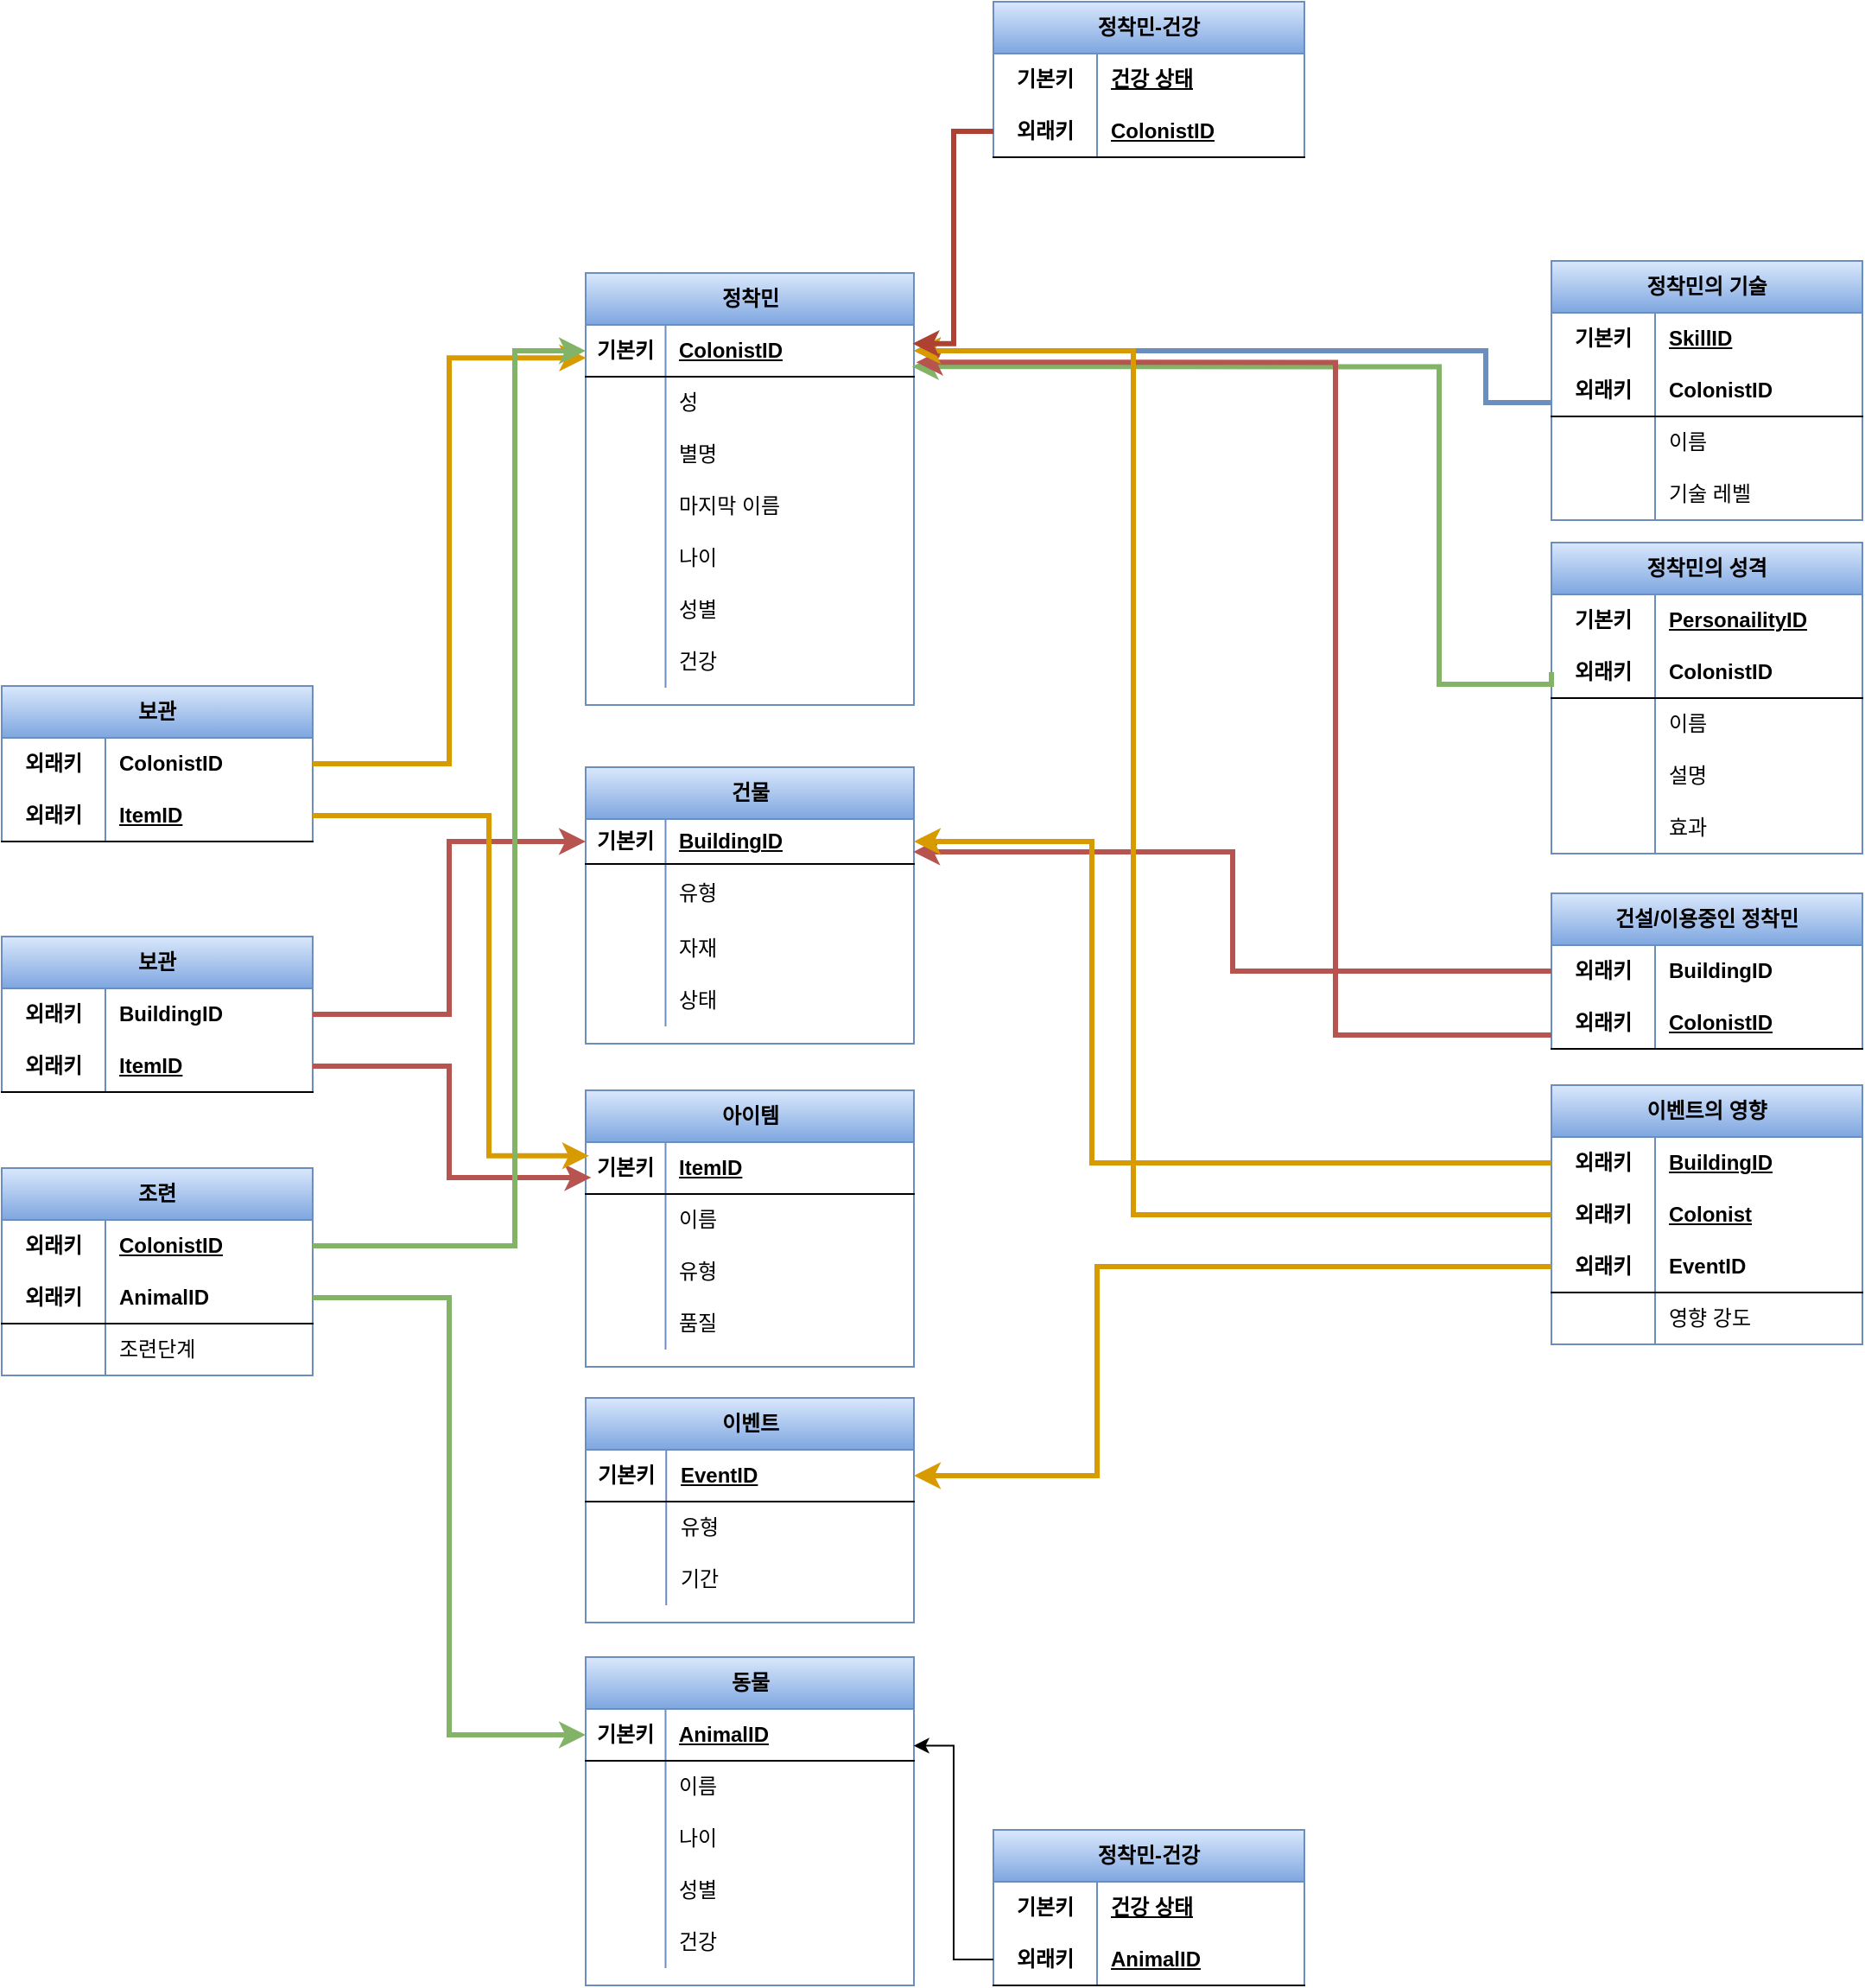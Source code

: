<mxfile version="24.8.9">
  <diagram name="페이지-1" id="63Xeanp-rrekBfJTOKAw">
    <mxGraphModel dx="1332" dy="1712" grid="0" gridSize="10" guides="1" tooltips="1" connect="1" arrows="1" fold="1" page="0" pageScale="1" pageWidth="827" pageHeight="1169" math="0" shadow="0">
      <root>
        <mxCell id="0" />
        <mxCell id="1" parent="0" />
        <mxCell id="nWNgb4miwz-LYuUAV93a-1" value="정착민" style="shape=table;startSize=30;container=1;collapsible=1;childLayout=tableLayout;fixedRows=1;rowLines=0;fontStyle=1;align=center;resizeLast=1;html=1;fillColor=#dae8fc;strokeColor=#6c8ebf;gradientColor=#7ea6e0;" vertex="1" parent="1">
          <mxGeometry x="32" y="51" width="190" height="250" as="geometry" />
        </mxCell>
        <mxCell id="nWNgb4miwz-LYuUAV93a-2" value="" style="shape=tableRow;horizontal=0;startSize=0;swimlaneHead=0;swimlaneBody=0;fillColor=none;collapsible=0;dropTarget=0;points=[[0,0.5],[1,0.5]];portConstraint=eastwest;top=0;left=0;right=0;bottom=1;" vertex="1" parent="nWNgb4miwz-LYuUAV93a-1">
          <mxGeometry y="30" width="190" height="30" as="geometry" />
        </mxCell>
        <mxCell id="nWNgb4miwz-LYuUAV93a-3" value="기본키" style="shape=partialRectangle;connectable=0;fillColor=none;top=0;left=0;bottom=0;right=0;fontStyle=1;overflow=hidden;whiteSpace=wrap;html=1;" vertex="1" parent="nWNgb4miwz-LYuUAV93a-2">
          <mxGeometry width="46.241" height="30" as="geometry">
            <mxRectangle width="46.241" height="30" as="alternateBounds" />
          </mxGeometry>
        </mxCell>
        <mxCell id="nWNgb4miwz-LYuUAV93a-4" value="ColonistID" style="shape=partialRectangle;connectable=0;fillColor=none;top=0;left=0;bottom=0;right=0;align=left;spacingLeft=6;fontStyle=5;overflow=hidden;whiteSpace=wrap;html=1;" vertex="1" parent="nWNgb4miwz-LYuUAV93a-2">
          <mxGeometry x="46.241" width="143.759" height="30" as="geometry">
            <mxRectangle width="143.759" height="30" as="alternateBounds" />
          </mxGeometry>
        </mxCell>
        <mxCell id="nWNgb4miwz-LYuUAV93a-5" value="" style="shape=tableRow;horizontal=0;startSize=0;swimlaneHead=0;swimlaneBody=0;fillColor=none;collapsible=0;dropTarget=0;points=[[0,0.5],[1,0.5]];portConstraint=eastwest;top=0;left=0;right=0;bottom=0;" vertex="1" parent="nWNgb4miwz-LYuUAV93a-1">
          <mxGeometry y="60" width="190" height="30" as="geometry" />
        </mxCell>
        <mxCell id="nWNgb4miwz-LYuUAV93a-6" value="" style="shape=partialRectangle;connectable=0;fillColor=none;top=0;left=0;bottom=0;right=0;editable=1;overflow=hidden;whiteSpace=wrap;html=1;" vertex="1" parent="nWNgb4miwz-LYuUAV93a-5">
          <mxGeometry width="46.241" height="30" as="geometry">
            <mxRectangle width="46.241" height="30" as="alternateBounds" />
          </mxGeometry>
        </mxCell>
        <mxCell id="nWNgb4miwz-LYuUAV93a-7" value="성" style="shape=partialRectangle;connectable=0;fillColor=none;top=0;left=0;bottom=0;right=0;align=left;spacingLeft=6;overflow=hidden;whiteSpace=wrap;html=1;" vertex="1" parent="nWNgb4miwz-LYuUAV93a-5">
          <mxGeometry x="46.241" width="143.759" height="30" as="geometry">
            <mxRectangle width="143.759" height="30" as="alternateBounds" />
          </mxGeometry>
        </mxCell>
        <mxCell id="nWNgb4miwz-LYuUAV93a-79" value="" style="shape=tableRow;horizontal=0;startSize=0;swimlaneHead=0;swimlaneBody=0;fillColor=none;collapsible=0;dropTarget=0;points=[[0,0.5],[1,0.5]];portConstraint=eastwest;top=0;left=0;right=0;bottom=0;" vertex="1" parent="nWNgb4miwz-LYuUAV93a-1">
          <mxGeometry y="90" width="190" height="30" as="geometry" />
        </mxCell>
        <mxCell id="nWNgb4miwz-LYuUAV93a-80" value="" style="shape=partialRectangle;connectable=0;fillColor=none;top=0;left=0;bottom=0;right=0;editable=1;overflow=hidden;whiteSpace=wrap;html=1;" vertex="1" parent="nWNgb4miwz-LYuUAV93a-79">
          <mxGeometry width="46.241" height="30" as="geometry">
            <mxRectangle width="46.241" height="30" as="alternateBounds" />
          </mxGeometry>
        </mxCell>
        <mxCell id="nWNgb4miwz-LYuUAV93a-81" value="별명" style="shape=partialRectangle;connectable=0;fillColor=none;top=0;left=0;bottom=0;right=0;align=left;spacingLeft=6;overflow=hidden;whiteSpace=wrap;html=1;" vertex="1" parent="nWNgb4miwz-LYuUAV93a-79">
          <mxGeometry x="46.241" width="143.759" height="30" as="geometry">
            <mxRectangle width="143.759" height="30" as="alternateBounds" />
          </mxGeometry>
        </mxCell>
        <mxCell id="nWNgb4miwz-LYuUAV93a-82" value="" style="shape=tableRow;horizontal=0;startSize=0;swimlaneHead=0;swimlaneBody=0;fillColor=none;collapsible=0;dropTarget=0;points=[[0,0.5],[1,0.5]];portConstraint=eastwest;top=0;left=0;right=0;bottom=0;" vertex="1" parent="nWNgb4miwz-LYuUAV93a-1">
          <mxGeometry y="120" width="190" height="30" as="geometry" />
        </mxCell>
        <mxCell id="nWNgb4miwz-LYuUAV93a-83" value="" style="shape=partialRectangle;connectable=0;fillColor=none;top=0;left=0;bottom=0;right=0;editable=1;overflow=hidden;whiteSpace=wrap;html=1;" vertex="1" parent="nWNgb4miwz-LYuUAV93a-82">
          <mxGeometry width="46.241" height="30" as="geometry">
            <mxRectangle width="46.241" height="30" as="alternateBounds" />
          </mxGeometry>
        </mxCell>
        <mxCell id="nWNgb4miwz-LYuUAV93a-84" value="마지막 이름" style="shape=partialRectangle;connectable=0;fillColor=none;top=0;left=0;bottom=0;right=0;align=left;spacingLeft=6;overflow=hidden;whiteSpace=wrap;html=1;" vertex="1" parent="nWNgb4miwz-LYuUAV93a-82">
          <mxGeometry x="46.241" width="143.759" height="30" as="geometry">
            <mxRectangle width="143.759" height="30" as="alternateBounds" />
          </mxGeometry>
        </mxCell>
        <mxCell id="nWNgb4miwz-LYuUAV93a-8" value="" style="shape=tableRow;horizontal=0;startSize=0;swimlaneHead=0;swimlaneBody=0;fillColor=none;collapsible=0;dropTarget=0;points=[[0,0.5],[1,0.5]];portConstraint=eastwest;top=0;left=0;right=0;bottom=0;" vertex="1" parent="nWNgb4miwz-LYuUAV93a-1">
          <mxGeometry y="150" width="190" height="30" as="geometry" />
        </mxCell>
        <mxCell id="nWNgb4miwz-LYuUAV93a-9" value="" style="shape=partialRectangle;connectable=0;fillColor=none;top=0;left=0;bottom=0;right=0;editable=1;overflow=hidden;whiteSpace=wrap;html=1;" vertex="1" parent="nWNgb4miwz-LYuUAV93a-8">
          <mxGeometry width="46.241" height="30" as="geometry">
            <mxRectangle width="46.241" height="30" as="alternateBounds" />
          </mxGeometry>
        </mxCell>
        <mxCell id="nWNgb4miwz-LYuUAV93a-10" value="나이" style="shape=partialRectangle;connectable=0;fillColor=none;top=0;left=0;bottom=0;right=0;align=left;spacingLeft=6;overflow=hidden;whiteSpace=wrap;html=1;" vertex="1" parent="nWNgb4miwz-LYuUAV93a-8">
          <mxGeometry x="46.241" width="143.759" height="30" as="geometry">
            <mxRectangle width="143.759" height="30" as="alternateBounds" />
          </mxGeometry>
        </mxCell>
        <mxCell id="nWNgb4miwz-LYuUAV93a-11" value="" style="shape=tableRow;horizontal=0;startSize=0;swimlaneHead=0;swimlaneBody=0;fillColor=none;collapsible=0;dropTarget=0;points=[[0,0.5],[1,0.5]];portConstraint=eastwest;top=0;left=0;right=0;bottom=0;" vertex="1" parent="nWNgb4miwz-LYuUAV93a-1">
          <mxGeometry y="180" width="190" height="30" as="geometry" />
        </mxCell>
        <mxCell id="nWNgb4miwz-LYuUAV93a-12" value="" style="shape=partialRectangle;connectable=0;fillColor=none;top=0;left=0;bottom=0;right=0;editable=1;overflow=hidden;whiteSpace=wrap;html=1;" vertex="1" parent="nWNgb4miwz-LYuUAV93a-11">
          <mxGeometry width="46.241" height="30" as="geometry">
            <mxRectangle width="46.241" height="30" as="alternateBounds" />
          </mxGeometry>
        </mxCell>
        <mxCell id="nWNgb4miwz-LYuUAV93a-13" value="성별" style="shape=partialRectangle;connectable=0;fillColor=none;top=0;left=0;bottom=0;right=0;align=left;spacingLeft=6;overflow=hidden;whiteSpace=wrap;html=1;" vertex="1" parent="nWNgb4miwz-LYuUAV93a-11">
          <mxGeometry x="46.241" width="143.759" height="30" as="geometry">
            <mxRectangle width="143.759" height="30" as="alternateBounds" />
          </mxGeometry>
        </mxCell>
        <mxCell id="nWNgb4miwz-LYuUAV93a-15" value="" style="shape=tableRow;horizontal=0;startSize=0;swimlaneHead=0;swimlaneBody=0;fillColor=none;collapsible=0;dropTarget=0;points=[[0,0.5],[1,0.5]];portConstraint=eastwest;top=0;left=0;right=0;bottom=0;" vertex="1" parent="nWNgb4miwz-LYuUAV93a-1">
          <mxGeometry y="210" width="190" height="30" as="geometry" />
        </mxCell>
        <mxCell id="nWNgb4miwz-LYuUAV93a-16" value="" style="shape=partialRectangle;connectable=0;fillColor=none;top=0;left=0;bottom=0;right=0;editable=1;overflow=hidden;whiteSpace=wrap;html=1;" vertex="1" parent="nWNgb4miwz-LYuUAV93a-15">
          <mxGeometry width="46.241" height="30" as="geometry">
            <mxRectangle width="46.241" height="30" as="alternateBounds" />
          </mxGeometry>
        </mxCell>
        <mxCell id="nWNgb4miwz-LYuUAV93a-17" value="건강" style="shape=partialRectangle;connectable=0;fillColor=none;top=0;left=0;bottom=0;right=0;align=left;spacingLeft=6;overflow=hidden;whiteSpace=wrap;html=1;" vertex="1" parent="nWNgb4miwz-LYuUAV93a-15">
          <mxGeometry x="46.241" width="143.759" height="30" as="geometry">
            <mxRectangle width="143.759" height="30" as="alternateBounds" />
          </mxGeometry>
        </mxCell>
        <mxCell id="nWNgb4miwz-LYuUAV93a-18" value="건물" style="shape=table;startSize=30;container=1;collapsible=1;childLayout=tableLayout;fixedRows=1;rowLines=0;fontStyle=1;align=center;resizeLast=1;html=1;fillColor=#dae8fc;strokeColor=#6c8ebf;gradientColor=#7ea6e0;" vertex="1" parent="1">
          <mxGeometry x="32" y="337" width="190" height="160" as="geometry" />
        </mxCell>
        <mxCell id="nWNgb4miwz-LYuUAV93a-19" value="" style="shape=tableRow;horizontal=0;startSize=0;swimlaneHead=0;swimlaneBody=0;fillColor=none;collapsible=0;dropTarget=0;points=[[0,0.5],[1,0.5]];portConstraint=eastwest;top=0;left=0;right=0;bottom=1;" vertex="1" parent="nWNgb4miwz-LYuUAV93a-18">
          <mxGeometry y="30" width="190" height="26" as="geometry" />
        </mxCell>
        <mxCell id="nWNgb4miwz-LYuUAV93a-20" value="기본키" style="shape=partialRectangle;connectable=0;fillColor=none;top=0;left=0;bottom=0;right=0;fontStyle=1;overflow=hidden;whiteSpace=wrap;html=1;" vertex="1" parent="nWNgb4miwz-LYuUAV93a-19">
          <mxGeometry width="46.241" height="26" as="geometry">
            <mxRectangle width="46.241" height="26" as="alternateBounds" />
          </mxGeometry>
        </mxCell>
        <mxCell id="nWNgb4miwz-LYuUAV93a-21" value="BuildingID" style="shape=partialRectangle;connectable=0;fillColor=none;top=0;left=0;bottom=0;right=0;align=left;spacingLeft=6;fontStyle=5;overflow=hidden;whiteSpace=wrap;html=1;" vertex="1" parent="nWNgb4miwz-LYuUAV93a-19">
          <mxGeometry x="46.241" width="143.759" height="26" as="geometry">
            <mxRectangle width="143.759" height="26" as="alternateBounds" />
          </mxGeometry>
        </mxCell>
        <mxCell id="nWNgb4miwz-LYuUAV93a-22" value="" style="shape=tableRow;horizontal=0;startSize=0;swimlaneHead=0;swimlaneBody=0;fillColor=none;collapsible=0;dropTarget=0;points=[[0,0.5],[1,0.5]];portConstraint=eastwest;top=0;left=0;right=0;bottom=0;" vertex="1" parent="nWNgb4miwz-LYuUAV93a-18">
          <mxGeometry y="56" width="190" height="34" as="geometry" />
        </mxCell>
        <mxCell id="nWNgb4miwz-LYuUAV93a-23" value="" style="shape=partialRectangle;connectable=0;fillColor=none;top=0;left=0;bottom=0;right=0;editable=1;overflow=hidden;whiteSpace=wrap;html=1;" vertex="1" parent="nWNgb4miwz-LYuUAV93a-22">
          <mxGeometry width="46.241" height="34" as="geometry">
            <mxRectangle width="46.241" height="34" as="alternateBounds" />
          </mxGeometry>
        </mxCell>
        <mxCell id="nWNgb4miwz-LYuUAV93a-24" value="유형" style="shape=partialRectangle;connectable=0;fillColor=none;top=0;left=0;bottom=0;right=0;align=left;spacingLeft=6;overflow=hidden;whiteSpace=wrap;html=1;" vertex="1" parent="nWNgb4miwz-LYuUAV93a-22">
          <mxGeometry x="46.241" width="143.759" height="34" as="geometry">
            <mxRectangle width="143.759" height="34" as="alternateBounds" />
          </mxGeometry>
        </mxCell>
        <mxCell id="nWNgb4miwz-LYuUAV93a-25" value="" style="shape=tableRow;horizontal=0;startSize=0;swimlaneHead=0;swimlaneBody=0;fillColor=none;collapsible=0;dropTarget=0;points=[[0,0.5],[1,0.5]];portConstraint=eastwest;top=0;left=0;right=0;bottom=0;" vertex="1" parent="nWNgb4miwz-LYuUAV93a-18">
          <mxGeometry y="90" width="190" height="30" as="geometry" />
        </mxCell>
        <mxCell id="nWNgb4miwz-LYuUAV93a-26" value="" style="shape=partialRectangle;connectable=0;fillColor=none;top=0;left=0;bottom=0;right=0;editable=1;overflow=hidden;whiteSpace=wrap;html=1;" vertex="1" parent="nWNgb4miwz-LYuUAV93a-25">
          <mxGeometry width="46.241" height="30" as="geometry">
            <mxRectangle width="46.241" height="30" as="alternateBounds" />
          </mxGeometry>
        </mxCell>
        <mxCell id="nWNgb4miwz-LYuUAV93a-27" value="자재" style="shape=partialRectangle;connectable=0;fillColor=none;top=0;left=0;bottom=0;right=0;align=left;spacingLeft=6;overflow=hidden;whiteSpace=wrap;html=1;" vertex="1" parent="nWNgb4miwz-LYuUAV93a-25">
          <mxGeometry x="46.241" width="143.759" height="30" as="geometry">
            <mxRectangle width="143.759" height="30" as="alternateBounds" />
          </mxGeometry>
        </mxCell>
        <mxCell id="nWNgb4miwz-LYuUAV93a-28" value="" style="shape=tableRow;horizontal=0;startSize=0;swimlaneHead=0;swimlaneBody=0;fillColor=none;collapsible=0;dropTarget=0;points=[[0,0.5],[1,0.5]];portConstraint=eastwest;top=0;left=0;right=0;bottom=0;" vertex="1" parent="nWNgb4miwz-LYuUAV93a-18">
          <mxGeometry y="120" width="190" height="30" as="geometry" />
        </mxCell>
        <mxCell id="nWNgb4miwz-LYuUAV93a-29" value="" style="shape=partialRectangle;connectable=0;fillColor=none;top=0;left=0;bottom=0;right=0;editable=1;overflow=hidden;whiteSpace=wrap;html=1;" vertex="1" parent="nWNgb4miwz-LYuUAV93a-28">
          <mxGeometry width="46.241" height="30" as="geometry">
            <mxRectangle width="46.241" height="30" as="alternateBounds" />
          </mxGeometry>
        </mxCell>
        <mxCell id="nWNgb4miwz-LYuUAV93a-30" value="상태" style="shape=partialRectangle;connectable=0;fillColor=none;top=0;left=0;bottom=0;right=0;align=left;spacingLeft=6;overflow=hidden;whiteSpace=wrap;html=1;" vertex="1" parent="nWNgb4miwz-LYuUAV93a-28">
          <mxGeometry x="46.241" width="143.759" height="30" as="geometry">
            <mxRectangle width="143.759" height="30" as="alternateBounds" />
          </mxGeometry>
        </mxCell>
        <mxCell id="nWNgb4miwz-LYuUAV93a-34" value="아이템" style="shape=table;startSize=30;container=1;collapsible=1;childLayout=tableLayout;fixedRows=1;rowLines=0;fontStyle=1;align=center;resizeLast=1;html=1;fillColor=#dae8fc;strokeColor=#6c8ebf;gradientColor=#7ea6e0;" vertex="1" parent="1">
          <mxGeometry x="32" y="524" width="190" height="160" as="geometry" />
        </mxCell>
        <mxCell id="nWNgb4miwz-LYuUAV93a-35" value="" style="shape=tableRow;horizontal=0;startSize=0;swimlaneHead=0;swimlaneBody=0;fillColor=none;collapsible=0;dropTarget=0;points=[[0,0.5],[1,0.5]];portConstraint=eastwest;top=0;left=0;right=0;bottom=1;" vertex="1" parent="nWNgb4miwz-LYuUAV93a-34">
          <mxGeometry y="30" width="190" height="30" as="geometry" />
        </mxCell>
        <mxCell id="nWNgb4miwz-LYuUAV93a-36" value="기본키" style="shape=partialRectangle;connectable=0;fillColor=none;top=0;left=0;bottom=0;right=0;fontStyle=1;overflow=hidden;whiteSpace=wrap;html=1;" vertex="1" parent="nWNgb4miwz-LYuUAV93a-35">
          <mxGeometry width="46.241" height="30" as="geometry">
            <mxRectangle width="46.241" height="30" as="alternateBounds" />
          </mxGeometry>
        </mxCell>
        <mxCell id="nWNgb4miwz-LYuUAV93a-37" value="ItemID" style="shape=partialRectangle;connectable=0;fillColor=none;top=0;left=0;bottom=0;right=0;align=left;spacingLeft=6;fontStyle=5;overflow=hidden;whiteSpace=wrap;html=1;" vertex="1" parent="nWNgb4miwz-LYuUAV93a-35">
          <mxGeometry x="46.241" width="143.759" height="30" as="geometry">
            <mxRectangle width="143.759" height="30" as="alternateBounds" />
          </mxGeometry>
        </mxCell>
        <mxCell id="nWNgb4miwz-LYuUAV93a-38" value="" style="shape=tableRow;horizontal=0;startSize=0;swimlaneHead=0;swimlaneBody=0;fillColor=none;collapsible=0;dropTarget=0;points=[[0,0.5],[1,0.5]];portConstraint=eastwest;top=0;left=0;right=0;bottom=0;" vertex="1" parent="nWNgb4miwz-LYuUAV93a-34">
          <mxGeometry y="60" width="190" height="30" as="geometry" />
        </mxCell>
        <mxCell id="nWNgb4miwz-LYuUAV93a-39" value="" style="shape=partialRectangle;connectable=0;fillColor=none;top=0;left=0;bottom=0;right=0;editable=1;overflow=hidden;whiteSpace=wrap;html=1;" vertex="1" parent="nWNgb4miwz-LYuUAV93a-38">
          <mxGeometry width="46.241" height="30" as="geometry">
            <mxRectangle width="46.241" height="30" as="alternateBounds" />
          </mxGeometry>
        </mxCell>
        <mxCell id="nWNgb4miwz-LYuUAV93a-40" value="이름" style="shape=partialRectangle;connectable=0;fillColor=none;top=0;left=0;bottom=0;right=0;align=left;spacingLeft=6;overflow=hidden;whiteSpace=wrap;html=1;" vertex="1" parent="nWNgb4miwz-LYuUAV93a-38">
          <mxGeometry x="46.241" width="143.759" height="30" as="geometry">
            <mxRectangle width="143.759" height="30" as="alternateBounds" />
          </mxGeometry>
        </mxCell>
        <mxCell id="nWNgb4miwz-LYuUAV93a-41" value="" style="shape=tableRow;horizontal=0;startSize=0;swimlaneHead=0;swimlaneBody=0;fillColor=none;collapsible=0;dropTarget=0;points=[[0,0.5],[1,0.5]];portConstraint=eastwest;top=0;left=0;right=0;bottom=0;" vertex="1" parent="nWNgb4miwz-LYuUAV93a-34">
          <mxGeometry y="90" width="190" height="30" as="geometry" />
        </mxCell>
        <mxCell id="nWNgb4miwz-LYuUAV93a-42" value="" style="shape=partialRectangle;connectable=0;fillColor=none;top=0;left=0;bottom=0;right=0;editable=1;overflow=hidden;whiteSpace=wrap;html=1;" vertex="1" parent="nWNgb4miwz-LYuUAV93a-41">
          <mxGeometry width="46.241" height="30" as="geometry">
            <mxRectangle width="46.241" height="30" as="alternateBounds" />
          </mxGeometry>
        </mxCell>
        <mxCell id="nWNgb4miwz-LYuUAV93a-43" value="유형" style="shape=partialRectangle;connectable=0;fillColor=none;top=0;left=0;bottom=0;right=0;align=left;spacingLeft=6;overflow=hidden;whiteSpace=wrap;html=1;" vertex="1" parent="nWNgb4miwz-LYuUAV93a-41">
          <mxGeometry x="46.241" width="143.759" height="30" as="geometry">
            <mxRectangle width="143.759" height="30" as="alternateBounds" />
          </mxGeometry>
        </mxCell>
        <mxCell id="nWNgb4miwz-LYuUAV93a-44" value="" style="shape=tableRow;horizontal=0;startSize=0;swimlaneHead=0;swimlaneBody=0;fillColor=none;collapsible=0;dropTarget=0;points=[[0,0.5],[1,0.5]];portConstraint=eastwest;top=0;left=0;right=0;bottom=0;" vertex="1" parent="nWNgb4miwz-LYuUAV93a-34">
          <mxGeometry y="120" width="190" height="30" as="geometry" />
        </mxCell>
        <mxCell id="nWNgb4miwz-LYuUAV93a-45" value="" style="shape=partialRectangle;connectable=0;fillColor=none;top=0;left=0;bottom=0;right=0;editable=1;overflow=hidden;whiteSpace=wrap;html=1;" vertex="1" parent="nWNgb4miwz-LYuUAV93a-44">
          <mxGeometry width="46.241" height="30" as="geometry">
            <mxRectangle width="46.241" height="30" as="alternateBounds" />
          </mxGeometry>
        </mxCell>
        <mxCell id="nWNgb4miwz-LYuUAV93a-46" value="품질" style="shape=partialRectangle;connectable=0;fillColor=none;top=0;left=0;bottom=0;right=0;align=left;spacingLeft=6;overflow=hidden;whiteSpace=wrap;html=1;" vertex="1" parent="nWNgb4miwz-LYuUAV93a-44">
          <mxGeometry x="46.241" width="143.759" height="30" as="geometry">
            <mxRectangle width="143.759" height="30" as="alternateBounds" />
          </mxGeometry>
        </mxCell>
        <mxCell id="nWNgb4miwz-LYuUAV93a-47" value="이벤트" style="shape=table;startSize=30;container=1;collapsible=1;childLayout=tableLayout;fixedRows=1;rowLines=0;fontStyle=1;align=center;resizeLast=1;html=1;fillColor=#dae8fc;strokeColor=#6c8ebf;gradientColor=#7ea6e0;" vertex="1" parent="1">
          <mxGeometry x="32" y="702" width="190" height="130" as="geometry" />
        </mxCell>
        <mxCell id="nWNgb4miwz-LYuUAV93a-48" value="" style="shape=tableRow;horizontal=0;startSize=0;swimlaneHead=0;swimlaneBody=0;fillColor=none;collapsible=0;dropTarget=0;points=[[0,0.5],[1,0.5]];portConstraint=eastwest;top=0;left=0;right=0;bottom=1;" vertex="1" parent="nWNgb4miwz-LYuUAV93a-47">
          <mxGeometry y="30" width="190" height="30" as="geometry" />
        </mxCell>
        <mxCell id="nWNgb4miwz-LYuUAV93a-49" value="기본키" style="shape=partialRectangle;connectable=0;fillColor=none;top=0;left=0;bottom=0;right=0;fontStyle=1;overflow=hidden;whiteSpace=wrap;html=1;" vertex="1" parent="nWNgb4miwz-LYuUAV93a-48">
          <mxGeometry width="46.621" height="30" as="geometry">
            <mxRectangle width="46.621" height="30" as="alternateBounds" />
          </mxGeometry>
        </mxCell>
        <mxCell id="nWNgb4miwz-LYuUAV93a-50" value="EventID" style="shape=partialRectangle;connectable=0;fillColor=none;top=0;left=0;bottom=0;right=0;align=left;spacingLeft=6;fontStyle=5;overflow=hidden;whiteSpace=wrap;html=1;" vertex="1" parent="nWNgb4miwz-LYuUAV93a-48">
          <mxGeometry x="46.621" width="143.379" height="30" as="geometry">
            <mxRectangle width="143.379" height="30" as="alternateBounds" />
          </mxGeometry>
        </mxCell>
        <mxCell id="nWNgb4miwz-LYuUAV93a-51" value="" style="shape=tableRow;horizontal=0;startSize=0;swimlaneHead=0;swimlaneBody=0;fillColor=none;collapsible=0;dropTarget=0;points=[[0,0.5],[1,0.5]];portConstraint=eastwest;top=0;left=0;right=0;bottom=0;" vertex="1" parent="nWNgb4miwz-LYuUAV93a-47">
          <mxGeometry y="60" width="190" height="30" as="geometry" />
        </mxCell>
        <mxCell id="nWNgb4miwz-LYuUAV93a-52" value="" style="shape=partialRectangle;connectable=0;fillColor=none;top=0;left=0;bottom=0;right=0;editable=1;overflow=hidden;whiteSpace=wrap;html=1;" vertex="1" parent="nWNgb4miwz-LYuUAV93a-51">
          <mxGeometry width="46.621" height="30" as="geometry">
            <mxRectangle width="46.621" height="30" as="alternateBounds" />
          </mxGeometry>
        </mxCell>
        <mxCell id="nWNgb4miwz-LYuUAV93a-53" value="유형" style="shape=partialRectangle;connectable=0;fillColor=none;top=0;left=0;bottom=0;right=0;align=left;spacingLeft=6;overflow=hidden;whiteSpace=wrap;html=1;" vertex="1" parent="nWNgb4miwz-LYuUAV93a-51">
          <mxGeometry x="46.621" width="143.379" height="30" as="geometry">
            <mxRectangle width="143.379" height="30" as="alternateBounds" />
          </mxGeometry>
        </mxCell>
        <mxCell id="nWNgb4miwz-LYuUAV93a-54" value="" style="shape=tableRow;horizontal=0;startSize=0;swimlaneHead=0;swimlaneBody=0;fillColor=none;collapsible=0;dropTarget=0;points=[[0,0.5],[1,0.5]];portConstraint=eastwest;top=0;left=0;right=0;bottom=0;" vertex="1" parent="nWNgb4miwz-LYuUAV93a-47">
          <mxGeometry y="90" width="190" height="30" as="geometry" />
        </mxCell>
        <mxCell id="nWNgb4miwz-LYuUAV93a-55" value="" style="shape=partialRectangle;connectable=0;fillColor=none;top=0;left=0;bottom=0;right=0;editable=1;overflow=hidden;whiteSpace=wrap;html=1;" vertex="1" parent="nWNgb4miwz-LYuUAV93a-54">
          <mxGeometry width="46.621" height="30" as="geometry">
            <mxRectangle width="46.621" height="30" as="alternateBounds" />
          </mxGeometry>
        </mxCell>
        <mxCell id="nWNgb4miwz-LYuUAV93a-56" value="기간" style="shape=partialRectangle;connectable=0;fillColor=none;top=0;left=0;bottom=0;right=0;align=left;spacingLeft=6;overflow=hidden;whiteSpace=wrap;html=1;" vertex="1" parent="nWNgb4miwz-LYuUAV93a-54">
          <mxGeometry x="46.621" width="143.379" height="30" as="geometry">
            <mxRectangle width="143.379" height="30" as="alternateBounds" />
          </mxGeometry>
        </mxCell>
        <mxCell id="nWNgb4miwz-LYuUAV93a-63" value="동물" style="shape=table;startSize=30;container=1;collapsible=1;childLayout=tableLayout;fixedRows=1;rowLines=0;fontStyle=1;align=center;resizeLast=1;html=1;fillColor=#dae8fc;strokeColor=#6c8ebf;gradientColor=#7ea6e0;" vertex="1" parent="1">
          <mxGeometry x="32" y="852" width="190" height="190" as="geometry" />
        </mxCell>
        <mxCell id="nWNgb4miwz-LYuUAV93a-64" value="" style="shape=tableRow;horizontal=0;startSize=0;swimlaneHead=0;swimlaneBody=0;fillColor=none;collapsible=0;dropTarget=0;points=[[0,0.5],[1,0.5]];portConstraint=eastwest;top=0;left=0;right=0;bottom=1;" vertex="1" parent="nWNgb4miwz-LYuUAV93a-63">
          <mxGeometry y="30" width="190" height="30" as="geometry" />
        </mxCell>
        <mxCell id="nWNgb4miwz-LYuUAV93a-65" value="기본키" style="shape=partialRectangle;connectable=0;fillColor=none;top=0;left=0;bottom=0;right=0;fontStyle=1;overflow=hidden;whiteSpace=wrap;html=1;" vertex="1" parent="nWNgb4miwz-LYuUAV93a-64">
          <mxGeometry width="46.241" height="30" as="geometry">
            <mxRectangle width="46.241" height="30" as="alternateBounds" />
          </mxGeometry>
        </mxCell>
        <mxCell id="nWNgb4miwz-LYuUAV93a-66" value="AnimalID" style="shape=partialRectangle;connectable=0;fillColor=none;top=0;left=0;bottom=0;right=0;align=left;spacingLeft=6;fontStyle=5;overflow=hidden;whiteSpace=wrap;html=1;" vertex="1" parent="nWNgb4miwz-LYuUAV93a-64">
          <mxGeometry x="46.241" width="143.759" height="30" as="geometry">
            <mxRectangle width="143.759" height="30" as="alternateBounds" />
          </mxGeometry>
        </mxCell>
        <mxCell id="nWNgb4miwz-LYuUAV93a-67" value="" style="shape=tableRow;horizontal=0;startSize=0;swimlaneHead=0;swimlaneBody=0;fillColor=none;collapsible=0;dropTarget=0;points=[[0,0.5],[1,0.5]];portConstraint=eastwest;top=0;left=0;right=0;bottom=0;" vertex="1" parent="nWNgb4miwz-LYuUAV93a-63">
          <mxGeometry y="60" width="190" height="30" as="geometry" />
        </mxCell>
        <mxCell id="nWNgb4miwz-LYuUAV93a-68" value="" style="shape=partialRectangle;connectable=0;fillColor=none;top=0;left=0;bottom=0;right=0;editable=1;overflow=hidden;whiteSpace=wrap;html=1;" vertex="1" parent="nWNgb4miwz-LYuUAV93a-67">
          <mxGeometry width="46.241" height="30" as="geometry">
            <mxRectangle width="46.241" height="30" as="alternateBounds" />
          </mxGeometry>
        </mxCell>
        <mxCell id="nWNgb4miwz-LYuUAV93a-69" value="이름" style="shape=partialRectangle;connectable=0;fillColor=none;top=0;left=0;bottom=0;right=0;align=left;spacingLeft=6;overflow=hidden;whiteSpace=wrap;html=1;" vertex="1" parent="nWNgb4miwz-LYuUAV93a-67">
          <mxGeometry x="46.241" width="143.759" height="30" as="geometry">
            <mxRectangle width="143.759" height="30" as="alternateBounds" />
          </mxGeometry>
        </mxCell>
        <mxCell id="nWNgb4miwz-LYuUAV93a-70" value="" style="shape=tableRow;horizontal=0;startSize=0;swimlaneHead=0;swimlaneBody=0;fillColor=none;collapsible=0;dropTarget=0;points=[[0,0.5],[1,0.5]];portConstraint=eastwest;top=0;left=0;right=0;bottom=0;" vertex="1" parent="nWNgb4miwz-LYuUAV93a-63">
          <mxGeometry y="90" width="190" height="30" as="geometry" />
        </mxCell>
        <mxCell id="nWNgb4miwz-LYuUAV93a-71" value="" style="shape=partialRectangle;connectable=0;fillColor=none;top=0;left=0;bottom=0;right=0;editable=1;overflow=hidden;whiteSpace=wrap;html=1;" vertex="1" parent="nWNgb4miwz-LYuUAV93a-70">
          <mxGeometry width="46.241" height="30" as="geometry">
            <mxRectangle width="46.241" height="30" as="alternateBounds" />
          </mxGeometry>
        </mxCell>
        <mxCell id="nWNgb4miwz-LYuUAV93a-72" value="나이" style="shape=partialRectangle;connectable=0;fillColor=none;top=0;left=0;bottom=0;right=0;align=left;spacingLeft=6;overflow=hidden;whiteSpace=wrap;html=1;" vertex="1" parent="nWNgb4miwz-LYuUAV93a-70">
          <mxGeometry x="46.241" width="143.759" height="30" as="geometry">
            <mxRectangle width="143.759" height="30" as="alternateBounds" />
          </mxGeometry>
        </mxCell>
        <mxCell id="nWNgb4miwz-LYuUAV93a-73" value="" style="shape=tableRow;horizontal=0;startSize=0;swimlaneHead=0;swimlaneBody=0;fillColor=none;collapsible=0;dropTarget=0;points=[[0,0.5],[1,0.5]];portConstraint=eastwest;top=0;left=0;right=0;bottom=0;" vertex="1" parent="nWNgb4miwz-LYuUAV93a-63">
          <mxGeometry y="120" width="190" height="30" as="geometry" />
        </mxCell>
        <mxCell id="nWNgb4miwz-LYuUAV93a-74" value="" style="shape=partialRectangle;connectable=0;fillColor=none;top=0;left=0;bottom=0;right=0;editable=1;overflow=hidden;whiteSpace=wrap;html=1;" vertex="1" parent="nWNgb4miwz-LYuUAV93a-73">
          <mxGeometry width="46.241" height="30" as="geometry">
            <mxRectangle width="46.241" height="30" as="alternateBounds" />
          </mxGeometry>
        </mxCell>
        <mxCell id="nWNgb4miwz-LYuUAV93a-75" value="성별" style="shape=partialRectangle;connectable=0;fillColor=none;top=0;left=0;bottom=0;right=0;align=left;spacingLeft=6;overflow=hidden;whiteSpace=wrap;html=1;" vertex="1" parent="nWNgb4miwz-LYuUAV93a-73">
          <mxGeometry x="46.241" width="143.759" height="30" as="geometry">
            <mxRectangle width="143.759" height="30" as="alternateBounds" />
          </mxGeometry>
        </mxCell>
        <mxCell id="nWNgb4miwz-LYuUAV93a-76" value="" style="shape=tableRow;horizontal=0;startSize=0;swimlaneHead=0;swimlaneBody=0;fillColor=none;collapsible=0;dropTarget=0;points=[[0,0.5],[1,0.5]];portConstraint=eastwest;top=0;left=0;right=0;bottom=0;" vertex="1" parent="nWNgb4miwz-LYuUAV93a-63">
          <mxGeometry y="150" width="190" height="30" as="geometry" />
        </mxCell>
        <mxCell id="nWNgb4miwz-LYuUAV93a-77" value="" style="shape=partialRectangle;connectable=0;fillColor=none;top=0;left=0;bottom=0;right=0;editable=1;overflow=hidden;whiteSpace=wrap;html=1;" vertex="1" parent="nWNgb4miwz-LYuUAV93a-76">
          <mxGeometry width="46.241" height="30" as="geometry">
            <mxRectangle width="46.241" height="30" as="alternateBounds" />
          </mxGeometry>
        </mxCell>
        <mxCell id="nWNgb4miwz-LYuUAV93a-78" value="건강" style="shape=partialRectangle;connectable=0;fillColor=none;top=0;left=0;bottom=0;right=0;align=left;spacingLeft=6;overflow=hidden;whiteSpace=wrap;html=1;" vertex="1" parent="nWNgb4miwz-LYuUAV93a-76">
          <mxGeometry x="46.241" width="143.759" height="30" as="geometry">
            <mxRectangle width="143.759" height="30" as="alternateBounds" />
          </mxGeometry>
        </mxCell>
        <mxCell id="nWNgb4miwz-LYuUAV93a-100" style="edgeStyle=orthogonalEdgeStyle;rounded=0;orthogonalLoop=1;jettySize=auto;html=1;entryX=1;entryY=0.5;entryDx=0;entryDy=0;spacingTop=0;strokeWidth=3;fillColor=#dae8fc;gradientColor=#7ea6e0;strokeColor=#6c8ebf;" edge="1" parent="1" source="nWNgb4miwz-LYuUAV93a-85" target="nWNgb4miwz-LYuUAV93a-2">
          <mxGeometry relative="1" as="geometry">
            <Array as="points">
              <mxPoint x="553" y="126" />
              <mxPoint x="553" y="96" />
            </Array>
          </mxGeometry>
        </mxCell>
        <mxCell id="nWNgb4miwz-LYuUAV93a-85" value="정착민의 기술" style="shape=table;startSize=30;container=1;collapsible=1;childLayout=tableLayout;fixedRows=1;rowLines=0;fontStyle=1;align=center;resizeLast=1;html=1;whiteSpace=wrap;fillColor=#dae8fc;gradientColor=#7ea6e0;strokeColor=#6c8ebf;" vertex="1" parent="1">
          <mxGeometry x="591" y="44" width="180" height="150" as="geometry" />
        </mxCell>
        <mxCell id="nWNgb4miwz-LYuUAV93a-86" value="" style="shape=tableRow;horizontal=0;startSize=0;swimlaneHead=0;swimlaneBody=0;fillColor=none;collapsible=0;dropTarget=0;points=[[0,0.5],[1,0.5]];portConstraint=eastwest;top=0;left=0;right=0;bottom=0;html=1;" vertex="1" parent="nWNgb4miwz-LYuUAV93a-85">
          <mxGeometry y="30" width="180" height="30" as="geometry" />
        </mxCell>
        <mxCell id="nWNgb4miwz-LYuUAV93a-87" value="기본키" style="shape=partialRectangle;connectable=0;fillColor=none;top=0;left=0;bottom=0;right=0;fontStyle=1;overflow=hidden;html=1;whiteSpace=wrap;" vertex="1" parent="nWNgb4miwz-LYuUAV93a-86">
          <mxGeometry width="60" height="30" as="geometry">
            <mxRectangle width="60" height="30" as="alternateBounds" />
          </mxGeometry>
        </mxCell>
        <mxCell id="nWNgb4miwz-LYuUAV93a-88" value="SkillID" style="shape=partialRectangle;connectable=0;fillColor=none;top=0;left=0;bottom=0;right=0;align=left;spacingLeft=6;fontStyle=5;overflow=hidden;html=1;whiteSpace=wrap;" vertex="1" parent="nWNgb4miwz-LYuUAV93a-86">
          <mxGeometry x="60" width="120" height="30" as="geometry">
            <mxRectangle width="120" height="30" as="alternateBounds" />
          </mxGeometry>
        </mxCell>
        <mxCell id="nWNgb4miwz-LYuUAV93a-89" value="" style="shape=tableRow;horizontal=0;startSize=0;swimlaneHead=0;swimlaneBody=0;fillColor=none;collapsible=0;dropTarget=0;points=[[0,0.5],[1,0.5]];portConstraint=eastwest;top=0;left=0;right=0;bottom=1;html=1;" vertex="1" parent="nWNgb4miwz-LYuUAV93a-85">
          <mxGeometry y="60" width="180" height="30" as="geometry" />
        </mxCell>
        <mxCell id="nWNgb4miwz-LYuUAV93a-90" value="외래키" style="shape=partialRectangle;connectable=0;fillColor=none;top=0;left=0;bottom=0;right=0;fontStyle=1;overflow=hidden;html=1;whiteSpace=wrap;" vertex="1" parent="nWNgb4miwz-LYuUAV93a-89">
          <mxGeometry width="60" height="30" as="geometry">
            <mxRectangle width="60" height="30" as="alternateBounds" />
          </mxGeometry>
        </mxCell>
        <mxCell id="nWNgb4miwz-LYuUAV93a-91" value="ColonistID" style="shape=partialRectangle;connectable=0;fillColor=none;top=0;left=0;bottom=0;right=0;align=left;spacingLeft=6;fontStyle=1;overflow=hidden;html=1;whiteSpace=wrap;" vertex="1" parent="nWNgb4miwz-LYuUAV93a-89">
          <mxGeometry x="60" width="120" height="30" as="geometry">
            <mxRectangle width="120" height="30" as="alternateBounds" />
          </mxGeometry>
        </mxCell>
        <mxCell id="nWNgb4miwz-LYuUAV93a-92" value="" style="shape=tableRow;horizontal=0;startSize=0;swimlaneHead=0;swimlaneBody=0;fillColor=none;collapsible=0;dropTarget=0;points=[[0,0.5],[1,0.5]];portConstraint=eastwest;top=0;left=0;right=0;bottom=0;html=1;" vertex="1" parent="nWNgb4miwz-LYuUAV93a-85">
          <mxGeometry y="90" width="180" height="30" as="geometry" />
        </mxCell>
        <mxCell id="nWNgb4miwz-LYuUAV93a-93" value="" style="shape=partialRectangle;connectable=0;fillColor=none;top=0;left=0;bottom=0;right=0;editable=1;overflow=hidden;html=1;whiteSpace=wrap;" vertex="1" parent="nWNgb4miwz-LYuUAV93a-92">
          <mxGeometry width="60" height="30" as="geometry">
            <mxRectangle width="60" height="30" as="alternateBounds" />
          </mxGeometry>
        </mxCell>
        <mxCell id="nWNgb4miwz-LYuUAV93a-94" value="이름" style="shape=partialRectangle;connectable=0;fillColor=none;top=0;left=0;bottom=0;right=0;align=left;spacingLeft=6;overflow=hidden;html=1;whiteSpace=wrap;" vertex="1" parent="nWNgb4miwz-LYuUAV93a-92">
          <mxGeometry x="60" width="120" height="30" as="geometry">
            <mxRectangle width="120" height="30" as="alternateBounds" />
          </mxGeometry>
        </mxCell>
        <mxCell id="nWNgb4miwz-LYuUAV93a-95" value="" style="shape=tableRow;horizontal=0;startSize=0;swimlaneHead=0;swimlaneBody=0;fillColor=none;collapsible=0;dropTarget=0;points=[[0,0.5],[1,0.5]];portConstraint=eastwest;top=0;left=0;right=0;bottom=0;html=1;" vertex="1" parent="nWNgb4miwz-LYuUAV93a-85">
          <mxGeometry y="120" width="180" height="30" as="geometry" />
        </mxCell>
        <mxCell id="nWNgb4miwz-LYuUAV93a-96" value="" style="shape=partialRectangle;connectable=0;fillColor=none;top=0;left=0;bottom=0;right=0;editable=1;overflow=hidden;html=1;whiteSpace=wrap;" vertex="1" parent="nWNgb4miwz-LYuUAV93a-95">
          <mxGeometry width="60" height="30" as="geometry">
            <mxRectangle width="60" height="30" as="alternateBounds" />
          </mxGeometry>
        </mxCell>
        <mxCell id="nWNgb4miwz-LYuUAV93a-97" value="기술 레벨" style="shape=partialRectangle;connectable=0;fillColor=none;top=0;left=0;bottom=0;right=0;align=left;spacingLeft=6;overflow=hidden;html=1;whiteSpace=wrap;" vertex="1" parent="nWNgb4miwz-LYuUAV93a-95">
          <mxGeometry x="60" width="120" height="30" as="geometry">
            <mxRectangle width="120" height="30" as="alternateBounds" />
          </mxGeometry>
        </mxCell>
        <mxCell id="nWNgb4miwz-LYuUAV93a-104" value="정착민의 성격" style="shape=table;startSize=30;container=1;collapsible=1;childLayout=tableLayout;fixedRows=1;rowLines=0;fontStyle=1;align=center;resizeLast=1;html=1;whiteSpace=wrap;fillColor=#dae8fc;gradientColor=#7ea6e0;strokeColor=#6c8ebf;" vertex="1" parent="1">
          <mxGeometry x="591" y="207" width="180" height="180" as="geometry" />
        </mxCell>
        <mxCell id="nWNgb4miwz-LYuUAV93a-105" value="" style="shape=tableRow;horizontal=0;startSize=0;swimlaneHead=0;swimlaneBody=0;fillColor=none;collapsible=0;dropTarget=0;points=[[0,0.5],[1,0.5]];portConstraint=eastwest;top=0;left=0;right=0;bottom=0;html=1;" vertex="1" parent="nWNgb4miwz-LYuUAV93a-104">
          <mxGeometry y="30" width="180" height="30" as="geometry" />
        </mxCell>
        <mxCell id="nWNgb4miwz-LYuUAV93a-106" value="기본키" style="shape=partialRectangle;connectable=0;fillColor=none;top=0;left=0;bottom=0;right=0;fontStyle=1;overflow=hidden;html=1;whiteSpace=wrap;" vertex="1" parent="nWNgb4miwz-LYuUAV93a-105">
          <mxGeometry width="60" height="30" as="geometry">
            <mxRectangle width="60" height="30" as="alternateBounds" />
          </mxGeometry>
        </mxCell>
        <mxCell id="nWNgb4miwz-LYuUAV93a-107" value="PersonailityID" style="shape=partialRectangle;connectable=0;fillColor=none;top=0;left=0;bottom=0;right=0;align=left;spacingLeft=6;fontStyle=5;overflow=hidden;html=1;whiteSpace=wrap;" vertex="1" parent="nWNgb4miwz-LYuUAV93a-105">
          <mxGeometry x="60" width="120" height="30" as="geometry">
            <mxRectangle width="120" height="30" as="alternateBounds" />
          </mxGeometry>
        </mxCell>
        <mxCell id="nWNgb4miwz-LYuUAV93a-108" value="" style="shape=tableRow;horizontal=0;startSize=0;swimlaneHead=0;swimlaneBody=0;fillColor=none;collapsible=0;dropTarget=0;points=[[0,0.5],[1,0.5]];portConstraint=eastwest;top=0;left=0;right=0;bottom=1;html=1;" vertex="1" parent="nWNgb4miwz-LYuUAV93a-104">
          <mxGeometry y="60" width="180" height="30" as="geometry" />
        </mxCell>
        <mxCell id="nWNgb4miwz-LYuUAV93a-109" value="외래키" style="shape=partialRectangle;connectable=0;fillColor=none;top=0;left=0;bottom=0;right=0;fontStyle=1;overflow=hidden;html=1;whiteSpace=wrap;" vertex="1" parent="nWNgb4miwz-LYuUAV93a-108">
          <mxGeometry width="60" height="30" as="geometry">
            <mxRectangle width="60" height="30" as="alternateBounds" />
          </mxGeometry>
        </mxCell>
        <mxCell id="nWNgb4miwz-LYuUAV93a-110" value="ColonistID" style="shape=partialRectangle;connectable=0;fillColor=none;top=0;left=0;bottom=0;right=0;align=left;spacingLeft=6;fontStyle=1;overflow=hidden;html=1;whiteSpace=wrap;" vertex="1" parent="nWNgb4miwz-LYuUAV93a-108">
          <mxGeometry x="60" width="120" height="30" as="geometry">
            <mxRectangle width="120" height="30" as="alternateBounds" />
          </mxGeometry>
        </mxCell>
        <mxCell id="nWNgb4miwz-LYuUAV93a-111" value="" style="shape=tableRow;horizontal=0;startSize=0;swimlaneHead=0;swimlaneBody=0;fillColor=none;collapsible=0;dropTarget=0;points=[[0,0.5],[1,0.5]];portConstraint=eastwest;top=0;left=0;right=0;bottom=0;html=1;" vertex="1" parent="nWNgb4miwz-LYuUAV93a-104">
          <mxGeometry y="90" width="180" height="30" as="geometry" />
        </mxCell>
        <mxCell id="nWNgb4miwz-LYuUAV93a-112" value="" style="shape=partialRectangle;connectable=0;fillColor=none;top=0;left=0;bottom=0;right=0;editable=1;overflow=hidden;html=1;whiteSpace=wrap;" vertex="1" parent="nWNgb4miwz-LYuUAV93a-111">
          <mxGeometry width="60" height="30" as="geometry">
            <mxRectangle width="60" height="30" as="alternateBounds" />
          </mxGeometry>
        </mxCell>
        <mxCell id="nWNgb4miwz-LYuUAV93a-113" value="이름" style="shape=partialRectangle;connectable=0;fillColor=none;top=0;left=0;bottom=0;right=0;align=left;spacingLeft=6;overflow=hidden;html=1;whiteSpace=wrap;" vertex="1" parent="nWNgb4miwz-LYuUAV93a-111">
          <mxGeometry x="60" width="120" height="30" as="geometry">
            <mxRectangle width="120" height="30" as="alternateBounds" />
          </mxGeometry>
        </mxCell>
        <mxCell id="nWNgb4miwz-LYuUAV93a-121" value="" style="shape=tableRow;horizontal=0;startSize=0;swimlaneHead=0;swimlaneBody=0;fillColor=none;collapsible=0;dropTarget=0;points=[[0,0.5],[1,0.5]];portConstraint=eastwest;top=0;left=0;right=0;bottom=0;html=1;" vertex="1" parent="nWNgb4miwz-LYuUAV93a-104">
          <mxGeometry y="120" width="180" height="30" as="geometry" />
        </mxCell>
        <mxCell id="nWNgb4miwz-LYuUAV93a-122" value="" style="shape=partialRectangle;connectable=0;fillColor=none;top=0;left=0;bottom=0;right=0;editable=1;overflow=hidden;html=1;whiteSpace=wrap;" vertex="1" parent="nWNgb4miwz-LYuUAV93a-121">
          <mxGeometry width="60" height="30" as="geometry">
            <mxRectangle width="60" height="30" as="alternateBounds" />
          </mxGeometry>
        </mxCell>
        <mxCell id="nWNgb4miwz-LYuUAV93a-123" value="설명" style="shape=partialRectangle;connectable=0;fillColor=none;top=0;left=0;bottom=0;right=0;align=left;spacingLeft=6;overflow=hidden;html=1;whiteSpace=wrap;" vertex="1" parent="nWNgb4miwz-LYuUAV93a-121">
          <mxGeometry x="60" width="120" height="30" as="geometry">
            <mxRectangle width="120" height="30" as="alternateBounds" />
          </mxGeometry>
        </mxCell>
        <mxCell id="nWNgb4miwz-LYuUAV93a-114" value="" style="shape=tableRow;horizontal=0;startSize=0;swimlaneHead=0;swimlaneBody=0;fillColor=none;collapsible=0;dropTarget=0;points=[[0,0.5],[1,0.5]];portConstraint=eastwest;top=0;left=0;right=0;bottom=0;html=1;" vertex="1" parent="nWNgb4miwz-LYuUAV93a-104">
          <mxGeometry y="150" width="180" height="30" as="geometry" />
        </mxCell>
        <mxCell id="nWNgb4miwz-LYuUAV93a-115" value="" style="shape=partialRectangle;connectable=0;fillColor=none;top=0;left=0;bottom=0;right=0;editable=1;overflow=hidden;html=1;whiteSpace=wrap;" vertex="1" parent="nWNgb4miwz-LYuUAV93a-114">
          <mxGeometry width="60" height="30" as="geometry">
            <mxRectangle width="60" height="30" as="alternateBounds" />
          </mxGeometry>
        </mxCell>
        <mxCell id="nWNgb4miwz-LYuUAV93a-116" value="효과" style="shape=partialRectangle;connectable=0;fillColor=none;top=0;left=0;bottom=0;right=0;align=left;spacingLeft=6;overflow=hidden;html=1;whiteSpace=wrap;" vertex="1" parent="nWNgb4miwz-LYuUAV93a-114">
          <mxGeometry x="60" width="120" height="30" as="geometry">
            <mxRectangle width="120" height="30" as="alternateBounds" />
          </mxGeometry>
        </mxCell>
        <mxCell id="nWNgb4miwz-LYuUAV93a-117" style="edgeStyle=orthogonalEdgeStyle;rounded=0;orthogonalLoop=1;jettySize=auto;html=1;entryX=0.994;entryY=0.806;entryDx=0;entryDy=0;entryPerimeter=0;exitX=0;exitY=0.5;exitDx=0;exitDy=0;spacingTop=0;strokeWidth=3;fillColor=#d5e8d4;gradientColor=#97d077;strokeColor=#82b366;" edge="1" parent="1" source="nWNgb4miwz-LYuUAV93a-108" target="nWNgb4miwz-LYuUAV93a-2">
          <mxGeometry relative="1" as="geometry">
            <Array as="points">
              <mxPoint x="591" y="289" />
              <mxPoint x="526" y="289" />
              <mxPoint x="526" y="105" />
            </Array>
          </mxGeometry>
        </mxCell>
        <mxCell id="nWNgb4miwz-LYuUAV93a-146" value="건설/이용중인 정착민" style="shape=table;startSize=30;container=1;collapsible=1;childLayout=tableLayout;fixedRows=1;rowLines=0;fontStyle=1;align=center;resizeLast=1;html=1;whiteSpace=wrap;fillColor=#dae8fc;gradientColor=#7ea6e0;strokeColor=#6c8ebf;" vertex="1" parent="1">
          <mxGeometry x="591" y="410" width="180" height="90" as="geometry" />
        </mxCell>
        <mxCell id="nWNgb4miwz-LYuUAV93a-147" value="" style="shape=tableRow;horizontal=0;startSize=0;swimlaneHead=0;swimlaneBody=0;fillColor=none;collapsible=0;dropTarget=0;points=[[0,0.5],[1,0.5]];portConstraint=eastwest;top=0;left=0;right=0;bottom=0;html=1;" vertex="1" parent="nWNgb4miwz-LYuUAV93a-146">
          <mxGeometry y="30" width="180" height="30" as="geometry" />
        </mxCell>
        <mxCell id="nWNgb4miwz-LYuUAV93a-148" value="외래키" style="shape=partialRectangle;connectable=0;fillColor=none;top=0;left=0;bottom=0;right=0;fontStyle=1;overflow=hidden;html=1;whiteSpace=wrap;" vertex="1" parent="nWNgb4miwz-LYuUAV93a-147">
          <mxGeometry width="60" height="30" as="geometry">
            <mxRectangle width="60" height="30" as="alternateBounds" />
          </mxGeometry>
        </mxCell>
        <mxCell id="nWNgb4miwz-LYuUAV93a-149" value="BuildingID" style="shape=partialRectangle;connectable=0;fillColor=none;top=0;left=0;bottom=0;right=0;align=left;spacingLeft=6;fontStyle=1;overflow=hidden;html=1;whiteSpace=wrap;" vertex="1" parent="nWNgb4miwz-LYuUAV93a-147">
          <mxGeometry x="60" width="120" height="30" as="geometry">
            <mxRectangle width="120" height="30" as="alternateBounds" />
          </mxGeometry>
        </mxCell>
        <mxCell id="nWNgb4miwz-LYuUAV93a-150" value="" style="shape=tableRow;horizontal=0;startSize=0;swimlaneHead=0;swimlaneBody=0;fillColor=none;collapsible=0;dropTarget=0;points=[[0,0.5],[1,0.5]];portConstraint=eastwest;top=0;left=0;right=0;bottom=1;html=1;" vertex="1" parent="nWNgb4miwz-LYuUAV93a-146">
          <mxGeometry y="60" width="180" height="30" as="geometry" />
        </mxCell>
        <mxCell id="nWNgb4miwz-LYuUAV93a-151" value="외래키" style="shape=partialRectangle;connectable=0;fillColor=none;top=0;left=0;bottom=0;right=0;fontStyle=1;overflow=hidden;html=1;whiteSpace=wrap;" vertex="1" parent="nWNgb4miwz-LYuUAV93a-150">
          <mxGeometry width="60" height="30" as="geometry">
            <mxRectangle width="60" height="30" as="alternateBounds" />
          </mxGeometry>
        </mxCell>
        <mxCell id="nWNgb4miwz-LYuUAV93a-152" value="ColonistID" style="shape=partialRectangle;connectable=0;fillColor=none;top=0;left=0;bottom=0;right=0;align=left;spacingLeft=6;fontStyle=5;overflow=hidden;html=1;whiteSpace=wrap;" vertex="1" parent="nWNgb4miwz-LYuUAV93a-150">
          <mxGeometry x="60" width="120" height="30" as="geometry">
            <mxRectangle width="120" height="30" as="alternateBounds" />
          </mxGeometry>
        </mxCell>
        <mxCell id="nWNgb4miwz-LYuUAV93a-160" style="edgeStyle=orthogonalEdgeStyle;rounded=0;orthogonalLoop=1;jettySize=auto;html=1;entryX=0.998;entryY=0.731;entryDx=0;entryDy=0;entryPerimeter=0;spacingTop=0;strokeWidth=3;fillColor=#f8cecc;gradientColor=#ea6b66;strokeColor=#b85450;" edge="1" parent="1" source="nWNgb4miwz-LYuUAV93a-147" target="nWNgb4miwz-LYuUAV93a-19">
          <mxGeometry relative="1" as="geometry" />
        </mxCell>
        <mxCell id="nWNgb4miwz-LYuUAV93a-161" style="edgeStyle=orthogonalEdgeStyle;rounded=0;orthogonalLoop=1;jettySize=auto;html=1;entryX=1.007;entryY=0.722;entryDx=0;entryDy=0;entryPerimeter=0;spacingTop=0;strokeWidth=3;fillColor=#f8cecc;gradientColor=#ea6b66;strokeColor=#b85450;" edge="1" parent="1" source="nWNgb4miwz-LYuUAV93a-150" target="nWNgb4miwz-LYuUAV93a-2">
          <mxGeometry relative="1" as="geometry">
            <Array as="points">
              <mxPoint x="466" y="492" />
              <mxPoint x="466" y="103" />
            </Array>
          </mxGeometry>
        </mxCell>
        <mxCell id="nWNgb4miwz-LYuUAV93a-176" value="이벤트의 영향" style="shape=table;startSize=30;container=1;collapsible=1;childLayout=tableLayout;fixedRows=1;rowLines=0;fontStyle=1;align=center;resizeLast=1;html=1;whiteSpace=wrap;fillColor=#dae8fc;gradientColor=#7ea6e0;strokeColor=#6c8ebf;" vertex="1" parent="1">
          <mxGeometry x="591" y="521" width="180" height="150" as="geometry" />
        </mxCell>
        <mxCell id="nWNgb4miwz-LYuUAV93a-177" value="" style="shape=tableRow;horizontal=0;startSize=0;swimlaneHead=0;swimlaneBody=0;fillColor=none;collapsible=0;dropTarget=0;points=[[0,0.5],[1,0.5]];portConstraint=eastwest;top=0;left=0;right=0;bottom=0;html=1;" vertex="1" parent="nWNgb4miwz-LYuUAV93a-176">
          <mxGeometry y="30" width="180" height="30" as="geometry" />
        </mxCell>
        <mxCell id="nWNgb4miwz-LYuUAV93a-178" value="외래키" style="shape=partialRectangle;connectable=0;fillColor=none;top=0;left=0;bottom=0;right=0;fontStyle=1;overflow=hidden;html=1;whiteSpace=wrap;" vertex="1" parent="nWNgb4miwz-LYuUAV93a-177">
          <mxGeometry width="60" height="30" as="geometry">
            <mxRectangle width="60" height="30" as="alternateBounds" />
          </mxGeometry>
        </mxCell>
        <mxCell id="nWNgb4miwz-LYuUAV93a-179" value="BuildingID" style="shape=partialRectangle;connectable=0;fillColor=none;top=0;left=0;bottom=0;right=0;align=left;spacingLeft=6;fontStyle=5;overflow=hidden;html=1;whiteSpace=wrap;" vertex="1" parent="nWNgb4miwz-LYuUAV93a-177">
          <mxGeometry x="60" width="120" height="30" as="geometry">
            <mxRectangle width="120" height="30" as="alternateBounds" />
          </mxGeometry>
        </mxCell>
        <mxCell id="nWNgb4miwz-LYuUAV93a-205" value="" style="shape=tableRow;horizontal=0;startSize=0;swimlaneHead=0;swimlaneBody=0;fillColor=none;collapsible=0;dropTarget=0;points=[[0,0.5],[1,0.5]];portConstraint=eastwest;top=0;left=0;right=0;bottom=0;html=1;" vertex="1" parent="nWNgb4miwz-LYuUAV93a-176">
          <mxGeometry y="60" width="180" height="30" as="geometry" />
        </mxCell>
        <mxCell id="nWNgb4miwz-LYuUAV93a-206" value="외래키" style="shape=partialRectangle;connectable=0;fillColor=none;top=0;left=0;bottom=0;right=0;fontStyle=1;overflow=hidden;html=1;whiteSpace=wrap;" vertex="1" parent="nWNgb4miwz-LYuUAV93a-205">
          <mxGeometry width="60" height="30" as="geometry">
            <mxRectangle width="60" height="30" as="alternateBounds" />
          </mxGeometry>
        </mxCell>
        <mxCell id="nWNgb4miwz-LYuUAV93a-207" value="Colonist" style="shape=partialRectangle;connectable=0;fillColor=none;top=0;left=0;bottom=0;right=0;align=left;spacingLeft=6;fontStyle=5;overflow=hidden;html=1;whiteSpace=wrap;" vertex="1" parent="nWNgb4miwz-LYuUAV93a-205">
          <mxGeometry x="60" width="120" height="30" as="geometry">
            <mxRectangle width="120" height="30" as="alternateBounds" />
          </mxGeometry>
        </mxCell>
        <mxCell id="nWNgb4miwz-LYuUAV93a-180" value="" style="shape=tableRow;horizontal=0;startSize=0;swimlaneHead=0;swimlaneBody=0;fillColor=none;collapsible=0;dropTarget=0;points=[[0,0.5],[1,0.5]];portConstraint=eastwest;top=0;left=0;right=0;bottom=1;html=1;" vertex="1" parent="nWNgb4miwz-LYuUAV93a-176">
          <mxGeometry y="90" width="180" height="30" as="geometry" />
        </mxCell>
        <mxCell id="nWNgb4miwz-LYuUAV93a-181" value="외래키" style="shape=partialRectangle;connectable=0;fillColor=none;top=0;left=0;bottom=0;right=0;fontStyle=1;overflow=hidden;html=1;whiteSpace=wrap;" vertex="1" parent="nWNgb4miwz-LYuUAV93a-180">
          <mxGeometry width="60" height="30" as="geometry">
            <mxRectangle width="60" height="30" as="alternateBounds" />
          </mxGeometry>
        </mxCell>
        <mxCell id="nWNgb4miwz-LYuUAV93a-182" value="EventID" style="shape=partialRectangle;connectable=0;fillColor=none;top=0;left=0;bottom=0;right=0;align=left;spacingLeft=6;fontStyle=1;overflow=hidden;html=1;whiteSpace=wrap;" vertex="1" parent="nWNgb4miwz-LYuUAV93a-180">
          <mxGeometry x="60" width="120" height="30" as="geometry">
            <mxRectangle width="120" height="30" as="alternateBounds" />
          </mxGeometry>
        </mxCell>
        <mxCell id="nWNgb4miwz-LYuUAV93a-183" value="" style="shape=tableRow;horizontal=0;startSize=0;swimlaneHead=0;swimlaneBody=0;fillColor=none;collapsible=0;dropTarget=0;points=[[0,0.5],[1,0.5]];portConstraint=eastwest;top=0;left=0;right=0;bottom=0;html=1;" vertex="1" parent="nWNgb4miwz-LYuUAV93a-176">
          <mxGeometry y="120" width="180" height="30" as="geometry" />
        </mxCell>
        <mxCell id="nWNgb4miwz-LYuUAV93a-184" value="" style="shape=partialRectangle;connectable=0;fillColor=none;top=0;left=0;bottom=0;right=0;editable=1;overflow=hidden;html=1;whiteSpace=wrap;" vertex="1" parent="nWNgb4miwz-LYuUAV93a-183">
          <mxGeometry width="60" height="30" as="geometry">
            <mxRectangle width="60" height="30" as="alternateBounds" />
          </mxGeometry>
        </mxCell>
        <mxCell id="nWNgb4miwz-LYuUAV93a-185" value="영향 강도" style="shape=partialRectangle;connectable=0;fillColor=none;top=0;left=0;bottom=0;right=0;align=left;spacingLeft=6;overflow=hidden;html=1;whiteSpace=wrap;" vertex="1" parent="nWNgb4miwz-LYuUAV93a-183">
          <mxGeometry x="60" width="120" height="30" as="geometry">
            <mxRectangle width="120" height="30" as="alternateBounds" />
          </mxGeometry>
        </mxCell>
        <mxCell id="nWNgb4miwz-LYuUAV93a-194" style="edgeStyle=orthogonalEdgeStyle;rounded=0;orthogonalLoop=1;jettySize=auto;html=1;entryX=1;entryY=0.5;entryDx=0;entryDy=0;fillColor=#ffe6cc;strokeColor=#d79b00;strokeWidth=3;" edge="1" parent="1" source="nWNgb4miwz-LYuUAV93a-177" target="nWNgb4miwz-LYuUAV93a-19">
          <mxGeometry relative="1" as="geometry">
            <Array as="points">
              <mxPoint x="325" y="566" />
              <mxPoint x="325" y="380" />
            </Array>
          </mxGeometry>
        </mxCell>
        <mxCell id="nWNgb4miwz-LYuUAV93a-208" style="edgeStyle=orthogonalEdgeStyle;rounded=0;orthogonalLoop=1;jettySize=auto;html=1;strokeWidth=3;fillColor=#ffe6cc;strokeColor=#d79b00;" edge="1" parent="1" source="nWNgb4miwz-LYuUAV93a-205" target="nWNgb4miwz-LYuUAV93a-2">
          <mxGeometry relative="1" as="geometry">
            <Array as="points">
              <mxPoint x="349" y="596" />
              <mxPoint x="349" y="96" />
            </Array>
          </mxGeometry>
        </mxCell>
        <mxCell id="nWNgb4miwz-LYuUAV93a-209" style="edgeStyle=orthogonalEdgeStyle;rounded=0;orthogonalLoop=1;jettySize=auto;html=1;strokeWidth=3;fillColor=#ffe6cc;strokeColor=#d79b00;" edge="1" parent="1" source="nWNgb4miwz-LYuUAV93a-180" target="nWNgb4miwz-LYuUAV93a-48">
          <mxGeometry relative="1" as="geometry">
            <Array as="points">
              <mxPoint x="328" y="626" />
              <mxPoint x="328" y="747" />
            </Array>
          </mxGeometry>
        </mxCell>
        <mxCell id="nWNgb4miwz-LYuUAV93a-210" value="보관" style="shape=table;startSize=30;container=1;collapsible=1;childLayout=tableLayout;fixedRows=1;rowLines=0;fontStyle=1;align=center;resizeLast=1;html=1;whiteSpace=wrap;fillColor=#dae8fc;gradientColor=#7ea6e0;strokeColor=#6c8ebf;" vertex="1" parent="1">
          <mxGeometry x="-306" y="435" width="180" height="90" as="geometry" />
        </mxCell>
        <mxCell id="nWNgb4miwz-LYuUAV93a-211" value="" style="shape=tableRow;horizontal=0;startSize=0;swimlaneHead=0;swimlaneBody=0;fillColor=none;collapsible=0;dropTarget=0;points=[[0,0.5],[1,0.5]];portConstraint=eastwest;top=0;left=0;right=0;bottom=0;html=1;" vertex="1" parent="nWNgb4miwz-LYuUAV93a-210">
          <mxGeometry y="30" width="180" height="30" as="geometry" />
        </mxCell>
        <mxCell id="nWNgb4miwz-LYuUAV93a-212" value="외래키" style="shape=partialRectangle;connectable=0;fillColor=none;top=0;left=0;bottom=0;right=0;fontStyle=1;overflow=hidden;html=1;whiteSpace=wrap;" vertex="1" parent="nWNgb4miwz-LYuUAV93a-211">
          <mxGeometry width="60" height="30" as="geometry">
            <mxRectangle width="60" height="30" as="alternateBounds" />
          </mxGeometry>
        </mxCell>
        <mxCell id="nWNgb4miwz-LYuUAV93a-213" value="BuildingID" style="shape=partialRectangle;connectable=0;fillColor=none;top=0;left=0;bottom=0;right=0;align=left;spacingLeft=6;fontStyle=1;overflow=hidden;html=1;whiteSpace=wrap;" vertex="1" parent="nWNgb4miwz-LYuUAV93a-211">
          <mxGeometry x="60" width="120" height="30" as="geometry">
            <mxRectangle width="120" height="30" as="alternateBounds" />
          </mxGeometry>
        </mxCell>
        <mxCell id="nWNgb4miwz-LYuUAV93a-214" value="" style="shape=tableRow;horizontal=0;startSize=0;swimlaneHead=0;swimlaneBody=0;fillColor=none;collapsible=0;dropTarget=0;points=[[0,0.5],[1,0.5]];portConstraint=eastwest;top=0;left=0;right=0;bottom=1;html=1;" vertex="1" parent="nWNgb4miwz-LYuUAV93a-210">
          <mxGeometry y="60" width="180" height="30" as="geometry" />
        </mxCell>
        <mxCell id="nWNgb4miwz-LYuUAV93a-215" value="외래키" style="shape=partialRectangle;connectable=0;fillColor=none;top=0;left=0;bottom=0;right=0;fontStyle=1;overflow=hidden;html=1;whiteSpace=wrap;" vertex="1" parent="nWNgb4miwz-LYuUAV93a-214">
          <mxGeometry width="60" height="30" as="geometry">
            <mxRectangle width="60" height="30" as="alternateBounds" />
          </mxGeometry>
        </mxCell>
        <mxCell id="nWNgb4miwz-LYuUAV93a-216" value="ItemID" style="shape=partialRectangle;connectable=0;fillColor=none;top=0;left=0;bottom=0;right=0;align=left;spacingLeft=6;fontStyle=5;overflow=hidden;html=1;whiteSpace=wrap;" vertex="1" parent="nWNgb4miwz-LYuUAV93a-214">
          <mxGeometry x="60" width="120" height="30" as="geometry">
            <mxRectangle width="120" height="30" as="alternateBounds" />
          </mxGeometry>
        </mxCell>
        <mxCell id="nWNgb4miwz-LYuUAV93a-226" style="edgeStyle=orthogonalEdgeStyle;rounded=0;orthogonalLoop=1;jettySize=auto;html=1;strokeWidth=3;fillColor=#f8cecc;strokeColor=#b85450;" edge="1" parent="1" source="nWNgb4miwz-LYuUAV93a-211" target="nWNgb4miwz-LYuUAV93a-19">
          <mxGeometry relative="1" as="geometry" />
        </mxCell>
        <mxCell id="nWNgb4miwz-LYuUAV93a-227" style="edgeStyle=orthogonalEdgeStyle;rounded=0;orthogonalLoop=1;jettySize=auto;html=1;entryX=0.017;entryY=0.682;entryDx=0;entryDy=0;entryPerimeter=0;strokeWidth=3;fillColor=#f8cecc;strokeColor=#b85450;" edge="1" parent="1" source="nWNgb4miwz-LYuUAV93a-214" target="nWNgb4miwz-LYuUAV93a-35">
          <mxGeometry relative="1" as="geometry" />
        </mxCell>
        <mxCell id="nWNgb4miwz-LYuUAV93a-228" value="보관" style="shape=table;startSize=30;container=1;collapsible=1;childLayout=tableLayout;fixedRows=1;rowLines=0;fontStyle=1;align=center;resizeLast=1;html=1;whiteSpace=wrap;fillColor=#dae8fc;gradientColor=#7ea6e0;strokeColor=#6c8ebf;" vertex="1" parent="1">
          <mxGeometry x="-306" y="290" width="180" height="90" as="geometry" />
        </mxCell>
        <mxCell id="nWNgb4miwz-LYuUAV93a-229" value="" style="shape=tableRow;horizontal=0;startSize=0;swimlaneHead=0;swimlaneBody=0;fillColor=none;collapsible=0;dropTarget=0;points=[[0,0.5],[1,0.5]];portConstraint=eastwest;top=0;left=0;right=0;bottom=0;html=1;" vertex="1" parent="nWNgb4miwz-LYuUAV93a-228">
          <mxGeometry y="30" width="180" height="30" as="geometry" />
        </mxCell>
        <mxCell id="nWNgb4miwz-LYuUAV93a-230" value="외래키" style="shape=partialRectangle;connectable=0;fillColor=none;top=0;left=0;bottom=0;right=0;fontStyle=1;overflow=hidden;html=1;whiteSpace=wrap;" vertex="1" parent="nWNgb4miwz-LYuUAV93a-229">
          <mxGeometry width="60" height="30" as="geometry">
            <mxRectangle width="60" height="30" as="alternateBounds" />
          </mxGeometry>
        </mxCell>
        <mxCell id="nWNgb4miwz-LYuUAV93a-231" value="ColonistID" style="shape=partialRectangle;connectable=0;fillColor=none;top=0;left=0;bottom=0;right=0;align=left;spacingLeft=6;fontStyle=1;overflow=hidden;html=1;whiteSpace=wrap;" vertex="1" parent="nWNgb4miwz-LYuUAV93a-229">
          <mxGeometry x="60" width="120" height="30" as="geometry">
            <mxRectangle width="120" height="30" as="alternateBounds" />
          </mxGeometry>
        </mxCell>
        <mxCell id="nWNgb4miwz-LYuUAV93a-232" value="" style="shape=tableRow;horizontal=0;startSize=0;swimlaneHead=0;swimlaneBody=0;fillColor=none;collapsible=0;dropTarget=0;points=[[0,0.5],[1,0.5]];portConstraint=eastwest;top=0;left=0;right=0;bottom=1;html=1;" vertex="1" parent="nWNgb4miwz-LYuUAV93a-228">
          <mxGeometry y="60" width="180" height="30" as="geometry" />
        </mxCell>
        <mxCell id="nWNgb4miwz-LYuUAV93a-233" value="외래키" style="shape=partialRectangle;connectable=0;fillColor=none;top=0;left=0;bottom=0;right=0;fontStyle=1;overflow=hidden;html=1;whiteSpace=wrap;" vertex="1" parent="nWNgb4miwz-LYuUAV93a-232">
          <mxGeometry width="60" height="30" as="geometry">
            <mxRectangle width="60" height="30" as="alternateBounds" />
          </mxGeometry>
        </mxCell>
        <mxCell id="nWNgb4miwz-LYuUAV93a-234" value="ItemID" style="shape=partialRectangle;connectable=0;fillColor=none;top=0;left=0;bottom=0;right=0;align=left;spacingLeft=6;fontStyle=5;overflow=hidden;html=1;whiteSpace=wrap;" vertex="1" parent="nWNgb4miwz-LYuUAV93a-232">
          <mxGeometry x="60" width="120" height="30" as="geometry">
            <mxRectangle width="120" height="30" as="alternateBounds" />
          </mxGeometry>
        </mxCell>
        <mxCell id="nWNgb4miwz-LYuUAV93a-235" style="edgeStyle=orthogonalEdgeStyle;rounded=0;orthogonalLoop=1;jettySize=auto;html=1;entryX=0.001;entryY=0.638;entryDx=0;entryDy=0;entryPerimeter=0;strokeWidth=3;fillColor=#ffe6cc;strokeColor=#d79b00;" edge="1" parent="1" source="nWNgb4miwz-LYuUAV93a-229" target="nWNgb4miwz-LYuUAV93a-2">
          <mxGeometry relative="1" as="geometry" />
        </mxCell>
        <mxCell id="nWNgb4miwz-LYuUAV93a-236" style="edgeStyle=orthogonalEdgeStyle;rounded=0;orthogonalLoop=1;jettySize=auto;html=1;entryX=0.01;entryY=0.262;entryDx=0;entryDy=0;entryPerimeter=0;strokeWidth=3;fillColor=#ffe6cc;strokeColor=#d79b00;" edge="1" parent="1" source="nWNgb4miwz-LYuUAV93a-232" target="nWNgb4miwz-LYuUAV93a-35">
          <mxGeometry relative="1" as="geometry">
            <Array as="points">
              <mxPoint x="-24" y="365" />
              <mxPoint x="-24" y="562" />
            </Array>
          </mxGeometry>
        </mxCell>
        <mxCell id="nWNgb4miwz-LYuUAV93a-237" value="조련" style="shape=table;startSize=30;container=1;collapsible=1;childLayout=tableLayout;fixedRows=1;rowLines=0;fontStyle=1;align=center;resizeLast=1;html=1;whiteSpace=wrap;fillColor=#dae8fc;gradientColor=#7ea6e0;strokeColor=#6c8ebf;" vertex="1" parent="1">
          <mxGeometry x="-306" y="569" width="180" height="120" as="geometry" />
        </mxCell>
        <mxCell id="nWNgb4miwz-LYuUAV93a-238" value="" style="shape=tableRow;horizontal=0;startSize=0;swimlaneHead=0;swimlaneBody=0;fillColor=none;collapsible=0;dropTarget=0;points=[[0,0.5],[1,0.5]];portConstraint=eastwest;top=0;left=0;right=0;bottom=0;html=1;" vertex="1" parent="nWNgb4miwz-LYuUAV93a-237">
          <mxGeometry y="30" width="180" height="30" as="geometry" />
        </mxCell>
        <mxCell id="nWNgb4miwz-LYuUAV93a-239" value="외래키" style="shape=partialRectangle;connectable=0;fillColor=none;top=0;left=0;bottom=0;right=0;fontStyle=1;overflow=hidden;html=1;whiteSpace=wrap;" vertex="1" parent="nWNgb4miwz-LYuUAV93a-238">
          <mxGeometry width="60" height="30" as="geometry">
            <mxRectangle width="60" height="30" as="alternateBounds" />
          </mxGeometry>
        </mxCell>
        <mxCell id="nWNgb4miwz-LYuUAV93a-240" value="ColonistID" style="shape=partialRectangle;connectable=0;fillColor=none;top=0;left=0;bottom=0;right=0;align=left;spacingLeft=6;fontStyle=5;overflow=hidden;html=1;whiteSpace=wrap;" vertex="1" parent="nWNgb4miwz-LYuUAV93a-238">
          <mxGeometry x="60" width="120" height="30" as="geometry">
            <mxRectangle width="120" height="30" as="alternateBounds" />
          </mxGeometry>
        </mxCell>
        <mxCell id="nWNgb4miwz-LYuUAV93a-241" value="" style="shape=tableRow;horizontal=0;startSize=0;swimlaneHead=0;swimlaneBody=0;fillColor=none;collapsible=0;dropTarget=0;points=[[0,0.5],[1,0.5]];portConstraint=eastwest;top=0;left=0;right=0;bottom=1;html=1;" vertex="1" parent="nWNgb4miwz-LYuUAV93a-237">
          <mxGeometry y="60" width="180" height="30" as="geometry" />
        </mxCell>
        <mxCell id="nWNgb4miwz-LYuUAV93a-242" value="외래키" style="shape=partialRectangle;connectable=0;fillColor=none;top=0;left=0;bottom=0;right=0;fontStyle=1;overflow=hidden;html=1;whiteSpace=wrap;" vertex="1" parent="nWNgb4miwz-LYuUAV93a-241">
          <mxGeometry width="60" height="30" as="geometry">
            <mxRectangle width="60" height="30" as="alternateBounds" />
          </mxGeometry>
        </mxCell>
        <mxCell id="nWNgb4miwz-LYuUAV93a-243" value="AnimalID" style="shape=partialRectangle;connectable=0;fillColor=none;top=0;left=0;bottom=0;right=0;align=left;spacingLeft=6;fontStyle=1;overflow=hidden;html=1;whiteSpace=wrap;" vertex="1" parent="nWNgb4miwz-LYuUAV93a-241">
          <mxGeometry x="60" width="120" height="30" as="geometry">
            <mxRectangle width="120" height="30" as="alternateBounds" />
          </mxGeometry>
        </mxCell>
        <mxCell id="nWNgb4miwz-LYuUAV93a-244" value="" style="shape=tableRow;horizontal=0;startSize=0;swimlaneHead=0;swimlaneBody=0;fillColor=none;collapsible=0;dropTarget=0;points=[[0,0.5],[1,0.5]];portConstraint=eastwest;top=0;left=0;right=0;bottom=0;html=1;" vertex="1" parent="nWNgb4miwz-LYuUAV93a-237">
          <mxGeometry y="90" width="180" height="30" as="geometry" />
        </mxCell>
        <mxCell id="nWNgb4miwz-LYuUAV93a-245" value="" style="shape=partialRectangle;connectable=0;fillColor=none;top=0;left=0;bottom=0;right=0;editable=1;overflow=hidden;html=1;whiteSpace=wrap;" vertex="1" parent="nWNgb4miwz-LYuUAV93a-244">
          <mxGeometry width="60" height="30" as="geometry">
            <mxRectangle width="60" height="30" as="alternateBounds" />
          </mxGeometry>
        </mxCell>
        <mxCell id="nWNgb4miwz-LYuUAV93a-246" value="조련단계" style="shape=partialRectangle;connectable=0;fillColor=none;top=0;left=0;bottom=0;right=0;align=left;spacingLeft=6;overflow=hidden;html=1;whiteSpace=wrap;" vertex="1" parent="nWNgb4miwz-LYuUAV93a-244">
          <mxGeometry x="60" width="120" height="30" as="geometry">
            <mxRectangle width="120" height="30" as="alternateBounds" />
          </mxGeometry>
        </mxCell>
        <mxCell id="nWNgb4miwz-LYuUAV93a-253" style="edgeStyle=orthogonalEdgeStyle;rounded=0;orthogonalLoop=1;jettySize=auto;html=1;strokeWidth=3;fillColor=#d5e8d4;strokeColor=#82b366;" edge="1" parent="1" source="nWNgb4miwz-LYuUAV93a-238" target="nWNgb4miwz-LYuUAV93a-2">
          <mxGeometry relative="1" as="geometry">
            <Array as="points">
              <mxPoint x="-9" y="614" />
              <mxPoint x="-9" y="96" />
            </Array>
          </mxGeometry>
        </mxCell>
        <mxCell id="nWNgb4miwz-LYuUAV93a-254" style="edgeStyle=orthogonalEdgeStyle;rounded=0;orthogonalLoop=1;jettySize=auto;html=1;strokeWidth=3;fillColor=#d5e8d4;strokeColor=#82b366;" edge="1" parent="1" source="nWNgb4miwz-LYuUAV93a-241" target="nWNgb4miwz-LYuUAV93a-64">
          <mxGeometry relative="1" as="geometry" />
        </mxCell>
        <mxCell id="nWNgb4miwz-LYuUAV93a-255" value="정착민-건강" style="shape=table;startSize=30;container=1;collapsible=1;childLayout=tableLayout;fixedRows=1;rowLines=0;fontStyle=1;align=center;resizeLast=1;html=1;whiteSpace=wrap;fillColor=#dae8fc;gradientColor=#7ea6e0;strokeColor=#6c8ebf;" vertex="1" parent="1">
          <mxGeometry x="268" y="-106" width="180" height="90" as="geometry" />
        </mxCell>
        <mxCell id="nWNgb4miwz-LYuUAV93a-256" value="" style="shape=tableRow;horizontal=0;startSize=0;swimlaneHead=0;swimlaneBody=0;fillColor=none;collapsible=0;dropTarget=0;points=[[0,0.5],[1,0.5]];portConstraint=eastwest;top=0;left=0;right=0;bottom=0;html=1;" vertex="1" parent="nWNgb4miwz-LYuUAV93a-255">
          <mxGeometry y="30" width="180" height="30" as="geometry" />
        </mxCell>
        <mxCell id="nWNgb4miwz-LYuUAV93a-257" value="기본키" style="shape=partialRectangle;connectable=0;fillColor=none;top=0;left=0;bottom=0;right=0;fontStyle=1;overflow=hidden;html=1;whiteSpace=wrap;" vertex="1" parent="nWNgb4miwz-LYuUAV93a-256">
          <mxGeometry width="60" height="30" as="geometry">
            <mxRectangle width="60" height="30" as="alternateBounds" />
          </mxGeometry>
        </mxCell>
        <mxCell id="nWNgb4miwz-LYuUAV93a-258" value="건강 상태" style="shape=partialRectangle;connectable=0;fillColor=none;top=0;left=0;bottom=0;right=0;align=left;spacingLeft=6;fontStyle=5;overflow=hidden;html=1;whiteSpace=wrap;" vertex="1" parent="nWNgb4miwz-LYuUAV93a-256">
          <mxGeometry x="60" width="120" height="30" as="geometry">
            <mxRectangle width="120" height="30" as="alternateBounds" />
          </mxGeometry>
        </mxCell>
        <mxCell id="nWNgb4miwz-LYuUAV93a-259" value="" style="shape=tableRow;horizontal=0;startSize=0;swimlaneHead=0;swimlaneBody=0;fillColor=none;collapsible=0;dropTarget=0;points=[[0,0.5],[1,0.5]];portConstraint=eastwest;top=0;left=0;right=0;bottom=1;html=1;" vertex="1" parent="nWNgb4miwz-LYuUAV93a-255">
          <mxGeometry y="60" width="180" height="30" as="geometry" />
        </mxCell>
        <mxCell id="nWNgb4miwz-LYuUAV93a-260" value="외래키" style="shape=partialRectangle;connectable=0;fillColor=none;top=0;left=0;bottom=0;right=0;fontStyle=1;overflow=hidden;html=1;whiteSpace=wrap;" vertex="1" parent="nWNgb4miwz-LYuUAV93a-259">
          <mxGeometry width="60" height="30" as="geometry">
            <mxRectangle width="60" height="30" as="alternateBounds" />
          </mxGeometry>
        </mxCell>
        <mxCell id="nWNgb4miwz-LYuUAV93a-261" value="ColonistID" style="shape=partialRectangle;connectable=0;fillColor=none;top=0;left=0;bottom=0;right=0;align=left;spacingLeft=6;fontStyle=5;overflow=hidden;html=1;whiteSpace=wrap;" vertex="1" parent="nWNgb4miwz-LYuUAV93a-259">
          <mxGeometry x="60" width="120" height="30" as="geometry">
            <mxRectangle width="120" height="30" as="alternateBounds" />
          </mxGeometry>
        </mxCell>
        <mxCell id="nWNgb4miwz-LYuUAV93a-268" style="edgeStyle=orthogonalEdgeStyle;rounded=0;orthogonalLoop=1;jettySize=auto;html=1;entryX=0.996;entryY=0.363;entryDx=0;entryDy=0;entryPerimeter=0;strokeWidth=3;fillColor=#fad9d5;strokeColor=#ae4132;" edge="1" parent="1" source="nWNgb4miwz-LYuUAV93a-259" target="nWNgb4miwz-LYuUAV93a-2">
          <mxGeometry relative="1" as="geometry" />
        </mxCell>
        <mxCell id="nWNgb4miwz-LYuUAV93a-269" value="정착민-건강" style="shape=table;startSize=30;container=1;collapsible=1;childLayout=tableLayout;fixedRows=1;rowLines=0;fontStyle=1;align=center;resizeLast=1;html=1;whiteSpace=wrap;fillColor=#dae8fc;gradientColor=#7ea6e0;strokeColor=#6c8ebf;" vertex="1" parent="1">
          <mxGeometry x="268" y="952" width="180" height="90" as="geometry" />
        </mxCell>
        <mxCell id="nWNgb4miwz-LYuUAV93a-270" value="" style="shape=tableRow;horizontal=0;startSize=0;swimlaneHead=0;swimlaneBody=0;fillColor=none;collapsible=0;dropTarget=0;points=[[0,0.5],[1,0.5]];portConstraint=eastwest;top=0;left=0;right=0;bottom=0;html=1;" vertex="1" parent="nWNgb4miwz-LYuUAV93a-269">
          <mxGeometry y="30" width="180" height="30" as="geometry" />
        </mxCell>
        <mxCell id="nWNgb4miwz-LYuUAV93a-271" value="기본키" style="shape=partialRectangle;connectable=0;fillColor=none;top=0;left=0;bottom=0;right=0;fontStyle=1;overflow=hidden;html=1;whiteSpace=wrap;" vertex="1" parent="nWNgb4miwz-LYuUAV93a-270">
          <mxGeometry width="60" height="30" as="geometry">
            <mxRectangle width="60" height="30" as="alternateBounds" />
          </mxGeometry>
        </mxCell>
        <mxCell id="nWNgb4miwz-LYuUAV93a-272" value="건강 상태" style="shape=partialRectangle;connectable=0;fillColor=none;top=0;left=0;bottom=0;right=0;align=left;spacingLeft=6;fontStyle=5;overflow=hidden;html=1;whiteSpace=wrap;" vertex="1" parent="nWNgb4miwz-LYuUAV93a-270">
          <mxGeometry x="60" width="120" height="30" as="geometry">
            <mxRectangle width="120" height="30" as="alternateBounds" />
          </mxGeometry>
        </mxCell>
        <mxCell id="nWNgb4miwz-LYuUAV93a-273" value="" style="shape=tableRow;horizontal=0;startSize=0;swimlaneHead=0;swimlaneBody=0;fillColor=none;collapsible=0;dropTarget=0;points=[[0,0.5],[1,0.5]];portConstraint=eastwest;top=0;left=0;right=0;bottom=1;html=1;" vertex="1" parent="nWNgb4miwz-LYuUAV93a-269">
          <mxGeometry y="60" width="180" height="30" as="geometry" />
        </mxCell>
        <mxCell id="nWNgb4miwz-LYuUAV93a-274" value="외래키" style="shape=partialRectangle;connectable=0;fillColor=none;top=0;left=0;bottom=0;right=0;fontStyle=1;overflow=hidden;html=1;whiteSpace=wrap;" vertex="1" parent="nWNgb4miwz-LYuUAV93a-273">
          <mxGeometry width="60" height="30" as="geometry">
            <mxRectangle width="60" height="30" as="alternateBounds" />
          </mxGeometry>
        </mxCell>
        <mxCell id="nWNgb4miwz-LYuUAV93a-275" value="AnimalID" style="shape=partialRectangle;connectable=0;fillColor=none;top=0;left=0;bottom=0;right=0;align=left;spacingLeft=6;fontStyle=5;overflow=hidden;html=1;whiteSpace=wrap;" vertex="1" parent="nWNgb4miwz-LYuUAV93a-273">
          <mxGeometry x="60" width="120" height="30" as="geometry">
            <mxRectangle width="120" height="30" as="alternateBounds" />
          </mxGeometry>
        </mxCell>
        <mxCell id="nWNgb4miwz-LYuUAV93a-276" style="edgeStyle=orthogonalEdgeStyle;rounded=0;orthogonalLoop=1;jettySize=auto;html=1;entryX=0.999;entryY=0.71;entryDx=0;entryDy=0;entryPerimeter=0;" edge="1" parent="1" source="nWNgb4miwz-LYuUAV93a-273" target="nWNgb4miwz-LYuUAV93a-64">
          <mxGeometry relative="1" as="geometry" />
        </mxCell>
      </root>
    </mxGraphModel>
  </diagram>
</mxfile>
